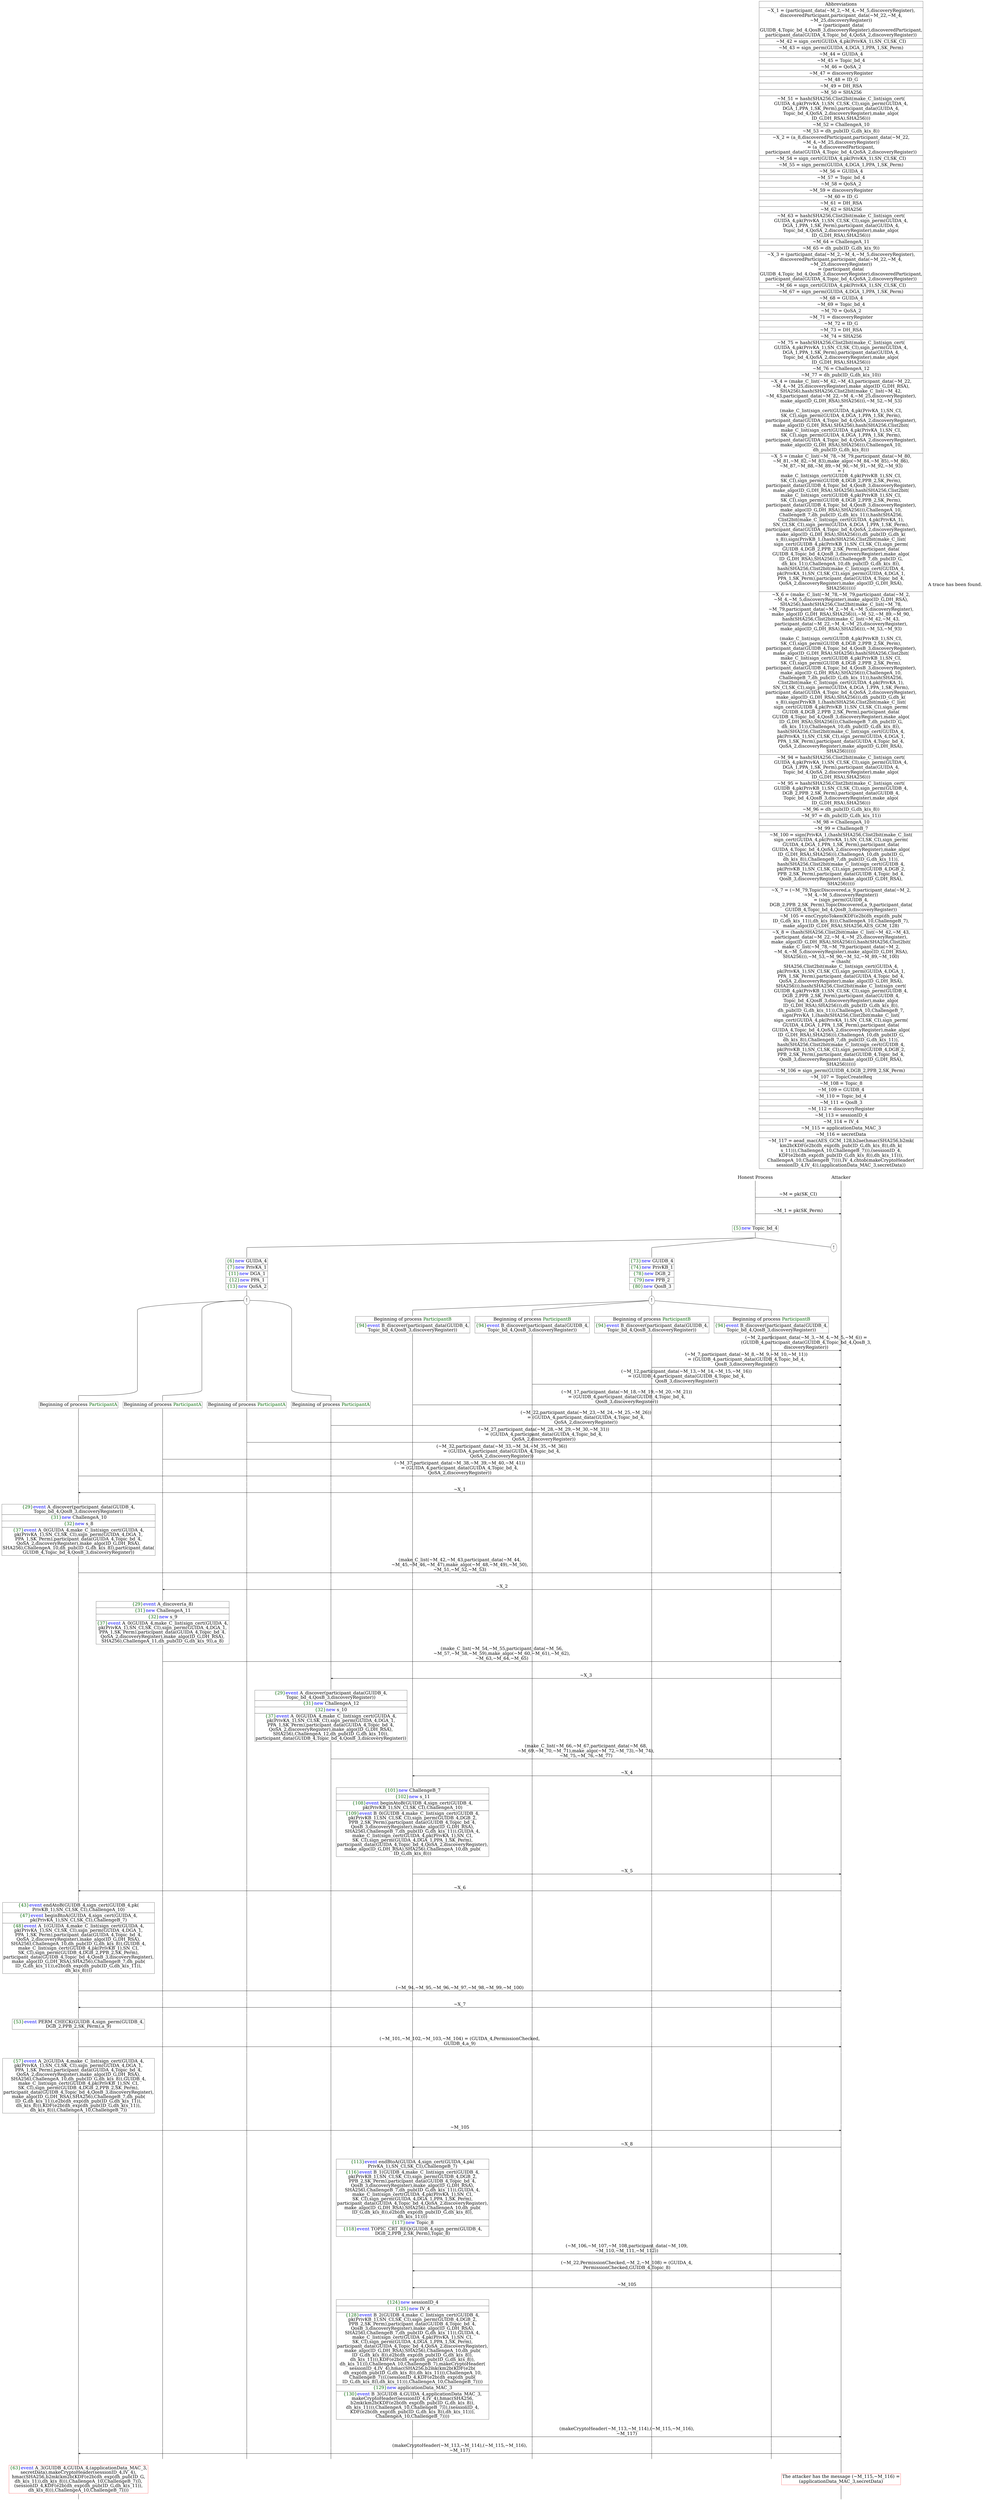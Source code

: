 digraph {
graph [ordering = out]
edge [arrowhead = none, penwidth = 1.6, fontsize = 30]
node [shape = point, width = 0, height = 0, fontsize = 30]
Trace<br/>
[label = <A trace has been found.<br/>
>, shape = plaintext]
P0__0 [label = "Honest Process", shape = plaintext]
P__0 [label = "Attacker", shape = plaintext]
Trace -> P0__0 [label = "", style = invisible, weight = 100]{rank = same; P0__0 P__0}
P0__0 -> P0__1 [label = <>, weight = 100]
P0__1 -> P0__2 [label = <>, weight = 100]
P__0 -> P__1 [label = <>, weight = 100]
{rank = same; P__1 P0__2}
P0__2 -> P0__3 [label = <>, weight = 100]
P__1 -> P__2 [label = <>, weight = 100]
{rank = same; P__2 P0__3}
P0__3 -> P__2 [label = <~M = pk(SK_CI)>, arrowhead = normal]
P0__3 -> P0__4 [label = <>, weight = 100]
P__2 -> P__3 [label = <>, weight = 100]
{rank = same; P__3 P0__4}
P0__4 -> P0__5 [label = <>, weight = 100]
P__3 -> P__4 [label = <>, weight = 100]
{rank = same; P__4 P0__5}
P0__5 -> P0__6 [label = <>, weight = 100]
P__4 -> P__5 [label = <>, weight = 100]
{rank = same; P__5 P0__6}
P0__6 -> P__5 [label = <~M_1 = pk(SK_Perm)>, arrowhead = normal]
P0__6 -> P0__7 [label = <>, weight = 100]
P__5 -> P__6 [label = <>, weight = 100]
{rank = same; P__6 P0__7}
P0__7 -> P0__8 [label = <>, weight = 100]
P0__8 [shape = plaintext, label = <<TABLE BORDER="0" CELLBORDER="1" CELLSPACING="0" CELLPADDING="4"> <TR><TD><FONT COLOR="darkgreen">{5}</FONT><FONT COLOR="blue">new </FONT>Topic_bd_4</TD></TR></TABLE>>]
P0__8 -> P0__9 [label = <>, weight = 100]
/*RPar */
P0__9 -> P0_2__9 [label = <>]
P0__9 -> P0_1__9 [label = <>]
P0__9 -> P0_0__9 [label = <>]
P0__9 [label = "", fixedsize = false, width = 0, height = 0, shape = none]
{rank = same; P0_0__9 P0_1__9 P0_2__9}
P0_0__9 [label = "!", shape = ellipse]
P0_1__9 -> P0_1__10 [label = <>, weight = 100]
P0_1__10 [shape = plaintext, label = <<TABLE BORDER="0" CELLBORDER="1" CELLSPACING="0" CELLPADDING="4"> <TR><TD><FONT COLOR="darkgreen">{73}</FONT><FONT COLOR="blue">new </FONT>GUIDB_4</TD></TR><TR><TD><FONT COLOR="darkgreen">{74}</FONT><FONT COLOR="blue">new </FONT>PrivKB_1</TD></TR><TR><TD><FONT COLOR="darkgreen">{78}</FONT><FONT COLOR="blue">new </FONT>DGB_2</TD></TR><TR><TD><FONT COLOR="darkgreen">{79}</FONT><FONT COLOR="blue">new </FONT>PPB_2</TD></TR><TR><TD><FONT COLOR="darkgreen">{80}</FONT><FONT COLOR="blue">new </FONT>QosB_3</TD></TR></TABLE>>]
P0_1__10 -> P0_1__11 [label = <>, weight = 100]
P0_1__11 [label = "!", shape = ellipse]
{rank = same; P0_1_3__11 P0_1_2__11 P0_1_1__11 P0_1_0__11}
P0_1_3__11 [label = "", fixedsize = false, width = 0, height = 0, shape = none]
P0_1__11 -> P0_1_3__11 [label = <>]
P0_1_2__11 [label = "", fixedsize = false, width = 0, height = 0, shape = none]
P0_1__11 -> P0_1_2__11 [label = <>]
P0_1_1__11 [label = "", fixedsize = false, width = 0, height = 0, shape = none]
P0_1__11 -> P0_1_1__11 [label = <>]
P0_1_0__11 [label = "", fixedsize = false, width = 0, height = 0, shape = none]
P0_1__11 -> P0_1_0__11 [label = <>]
P0_1_0__11 -> P0_1_0__12 [label = <>, weight = 100]
P0_1_0__12 [shape = plaintext, label = <<TABLE BORDER="0" CELLBORDER="1" CELLSPACING="0" CELLPADDING="4"> <TR><TD>Beginning of process <FONT COLOR="darkgreen">ParticipantB</FONT></TD></TR><TR><TD><FONT COLOR="darkgreen">{94}</FONT><FONT COLOR="blue">event</FONT> B_discover(participant_data(GUIDB_4,<br/>
Topic_bd_4,QosB_3,discoveryRegister))</TD></TR></TABLE>>]
P0_1_0__12 -> P0_1_0__13 [label = <>, weight = 100]
P0_1_0__13 -> P0_1_0__14 [label = <>, weight = 100]
P0_0__10 [label = "", style = invisible]
P0_0__9 -> P0_0__10 [label = <>, weight = 100, style = invisible]
P__6 -> P__7 [label = <>, weight = 100]
{rank = same; P__7 P0_0__10 P0_1_0__14}
P0_1_0__14 -> P0_1_0__15 [label = <>, weight = 100]
P__7 -> P__8 [label = <>, weight = 100]
{rank = same; P__8 P0_1_0__15}
P0_1_0__15 -> P__8 [label = <(~M_2,participant_data(~M_3,~M_4,~M_5,~M_6)) =<br/>
(GUIDB_4,participant_data(GUIDB_4,Topic_bd_4,QosB_3,<br/>
discoveryRegister))>, arrowhead = normal]
P0_1_0__15 -> P0_1_0__16 [label = <>, weight = 100]
P0_0__11 [label = "", style = invisible]
P0_0__10 -> P0_0__11 [label = <>, weight = 100, style = invisible]
P__8 -> P__9 [label = <>, weight = 100]
{rank = same; P__9 P0_0__11 P0_1_0__16}
P0_1_1__11 -> P0_1_1__12 [label = <>, weight = 100]
P0_1_1__12 [shape = plaintext, label = <<TABLE BORDER="0" CELLBORDER="1" CELLSPACING="0" CELLPADDING="4"> <TR><TD>Beginning of process <FONT COLOR="darkgreen">ParticipantB</FONT></TD></TR><TR><TD><FONT COLOR="darkgreen">{94}</FONT><FONT COLOR="blue">event</FONT> B_discover(participant_data(GUIDB_4,<br/>
Topic_bd_4,QosB_3,discoveryRegister))</TD></TR></TABLE>>]
P0_1_1__12 -> P0_1_1__13 [label = <>, weight = 100]
P0_1_1__13 -> P0_1_1__14 [label = <>, weight = 100]
P0_1_0__16 -> P0_1_0__17 [label = <>, weight = 100]
P0_0__12 [label = "", style = invisible]
P0_0__11 -> P0_0__12 [label = <>, weight = 100, style = invisible]
P__9 -> P__10 [label = <>, weight = 100]
{rank = same; P__10 P0_0__12 P0_1_0__17 P0_1_1__14}
P0_1_1__14 -> P0_1_1__15 [label = <>, weight = 100]
P__10 -> P__11 [label = <>, weight = 100]
{rank = same; P__11 P0_1_1__15}
P0_1_1__15 -> P__11 [label = <(~M_7,participant_data(~M_8,~M_9,~M_10,~M_11))<br/>
= (GUIDB_4,participant_data(GUIDB_4,Topic_bd_4,<br/>
QosB_3,discoveryRegister))>, arrowhead = normal]
P0_1_1__15 -> P0_1_1__16 [label = <>, weight = 100]
P0_1_0__17 -> P0_1_0__18 [label = <>, weight = 100]
P0_0__13 [label = "", style = invisible]
P0_0__12 -> P0_0__13 [label = <>, weight = 100, style = invisible]
P__11 -> P__12 [label = <>, weight = 100]
{rank = same; P__12 P0_0__13 P0_1_0__18 P0_1_1__16}
P0_1_2__11 -> P0_1_2__12 [label = <>, weight = 100]
P0_1_2__12 [shape = plaintext, label = <<TABLE BORDER="0" CELLBORDER="1" CELLSPACING="0" CELLPADDING="4"> <TR><TD>Beginning of process <FONT COLOR="darkgreen">ParticipantB</FONT></TD></TR><TR><TD><FONT COLOR="darkgreen">{94}</FONT><FONT COLOR="blue">event</FONT> B_discover(participant_data(GUIDB_4,<br/>
Topic_bd_4,QosB_3,discoveryRegister))</TD></TR></TABLE>>]
P0_1_2__12 -> P0_1_2__13 [label = <>, weight = 100]
P0_1_2__13 -> P0_1_2__14 [label = <>, weight = 100]
P0_1_1__16 -> P0_1_1__17 [label = <>, weight = 100]
P0_1_0__18 -> P0_1_0__19 [label = <>, weight = 100]
P0_0__14 [label = "", style = invisible]
P0_0__13 -> P0_0__14 [label = <>, weight = 100, style = invisible]
P__12 -> P__13 [label = <>, weight = 100]
{rank = same; P__13 P0_0__14 P0_1_0__19 P0_1_1__17 P0_1_2__14}
P0_1_2__14 -> P0_1_2__15 [label = <>, weight = 100]
P__13 -> P__14 [label = <>, weight = 100]
{rank = same; P__14 P0_1_2__15}
P0_1_2__15 -> P__14 [label = <(~M_12,participant_data(~M_13,~M_14,~M_15,~M_16))<br/>
= (GUIDB_4,participant_data(GUIDB_4,Topic_bd_4,<br/>
QosB_3,discoveryRegister))>, arrowhead = normal]
P0_1_2__15 -> P0_1_2__16 [label = <>, weight = 100]
P0_1_1__17 -> P0_1_1__18 [label = <>, weight = 100]
P0_1_0__19 -> P0_1_0__20 [label = <>, weight = 100]
P0_0__15 [label = "", style = invisible]
P0_0__14 -> P0_0__15 [label = <>, weight = 100, style = invisible]
P__14 -> P__15 [label = <>, weight = 100]
{rank = same; P__15 P0_0__15 P0_1_0__20 P0_1_1__18 P0_1_2__16}
P0_1_3__11 -> P0_1_3__12 [label = <>, weight = 100]
P0_1_3__12 [shape = plaintext, label = <<TABLE BORDER="0" CELLBORDER="1" CELLSPACING="0" CELLPADDING="4"> <TR><TD>Beginning of process <FONT COLOR="darkgreen">ParticipantB</FONT></TD></TR><TR><TD><FONT COLOR="darkgreen">{94}</FONT><FONT COLOR="blue">event</FONT> B_discover(participant_data(GUIDB_4,<br/>
Topic_bd_4,QosB_3,discoveryRegister))</TD></TR></TABLE>>]
P0_1_3__12 -> P0_1_3__13 [label = <>, weight = 100]
P0_1_3__13 -> P0_1_3__14 [label = <>, weight = 100]
P0_1_2__16 -> P0_1_2__17 [label = <>, weight = 100]
P0_1_1__18 -> P0_1_1__19 [label = <>, weight = 100]
P0_1_0__20 -> P0_1_0__21 [label = <>, weight = 100]
P0_0__16 [label = "", style = invisible]
P0_0__15 -> P0_0__16 [label = <>, weight = 100, style = invisible]
P__15 -> P__16 [label = <>, weight = 100]
{rank = same; P__16 P0_0__16 P0_1_0__21 P0_1_1__19 P0_1_2__17 P0_1_3__14}
P0_1_3__14 -> P0_1_3__15 [label = <>, weight = 100]
P__16 -> P__17 [label = <>, weight = 100]
{rank = same; P__17 P0_1_3__15}
P0_1_3__15 -> P__17 [label = <(~M_17,participant_data(~M_18,~M_19,~M_20,~M_21))<br/>
= (GUIDB_4,participant_data(GUIDB_4,Topic_bd_4,<br/>
QosB_3,discoveryRegister))>, arrowhead = normal]
P0_1_3__15 -> P0_1_3__16 [label = <>, weight = 100]
P0_1_2__17 -> P0_1_2__18 [label = <>, weight = 100]
P0_1_1__19 -> P0_1_1__20 [label = <>, weight = 100]
P0_1_0__21 -> P0_1_0__22 [label = <>, weight = 100]
P0_0__17 [label = "", style = invisible]
P0_0__16 -> P0_0__17 [label = <>, weight = 100, style = invisible]
P__17 -> P__18 [label = <>, weight = 100]
{rank = same; P__18 P0_0__17 P0_1_0__22 P0_1_1__20 P0_1_2__18 P0_1_3__16}
P0_2__9 -> P0_2__10 [label = <>, weight = 100]
P0_2__10 [shape = plaintext, label = <<TABLE BORDER="0" CELLBORDER="1" CELLSPACING="0" CELLPADDING="4"> <TR><TD><FONT COLOR="darkgreen">{6}</FONT><FONT COLOR="blue">new </FONT>GUIDA_4</TD></TR><TR><TD><FONT COLOR="darkgreen">{7}</FONT><FONT COLOR="blue">new </FONT>PrivKA_1</TD></TR><TR><TD><FONT COLOR="darkgreen">{11}</FONT><FONT COLOR="blue">new </FONT>DGA_1</TD></TR><TR><TD><FONT COLOR="darkgreen">{12}</FONT><FONT COLOR="blue">new </FONT>PPA_1</TD></TR><TR><TD><FONT COLOR="darkgreen">{13}</FONT><FONT COLOR="blue">new </FONT>QoSA_2</TD></TR></TABLE>>]
P0_2__10 -> P0_2__11 [label = <>, weight = 100]
P0_2__11 [label = "!", shape = ellipse]
{rank = same; P0_2_3__11 P0_2_2__11 P0_2_1__11 P0_2_0__11}
P0_2_3__11 [label = "", fixedsize = false, width = 0, height = 0, shape = none]
P0_2__11 -> P0_2_3__11 [label = <>]
P0_2_2__11 [label = "", fixedsize = false, width = 0, height = 0, shape = none]
P0_2__11 -> P0_2_2__11 [label = <>]
P0_2_1__11 [label = "", fixedsize = false, width = 0, height = 0, shape = none]
P0_2__11 -> P0_2_1__11 [label = <>]
P0_2_0__11 [label = "", fixedsize = false, width = 0, height = 0, shape = none]
P0_2__11 -> P0_2_0__11 [label = <>]
P0_2_0__11 -> P0_2_0__12 [label = <>, weight = 100]
P0_2_0__12 [shape = plaintext, label = <<TABLE BORDER="0" CELLBORDER="1" CELLSPACING="0" CELLPADDING="4"> <TR><TD>Beginning of process <FONT COLOR="darkgreen">ParticipantA</FONT></TD></TR></TABLE>>]
P0_2_0__12 -> P0_2_0__13 [label = <>, weight = 100]
P0_2_0__13 -> P0_2_0__14 [label = <>, weight = 100]
P0_1_3__16 -> P0_1_3__17 [label = <>, weight = 100]
P0_1_2__18 -> P0_1_2__19 [label = <>, weight = 100]
P0_1_1__20 -> P0_1_1__21 [label = <>, weight = 100]
P0_1_0__22 -> P0_1_0__23 [label = <>, weight = 100]
P0_0__18 [label = "", style = invisible]
P0_0__17 -> P0_0__18 [label = <>, weight = 100, style = invisible]
P__18 -> P__19 [label = <>, weight = 100]
{rank = same; P__19 P0_0__18 P0_1_0__23 P0_1_1__21 P0_1_2__19 P0_1_3__17 P0_2_0__14}
P0_2_0__14 -> P0_2_0__15 [label = <>, weight = 100]
P__19 -> P__20 [label = <>, weight = 100]
{rank = same; P__20 P0_2_0__15}
P0_2_0__15 -> P__20 [label = <(~M_22,participant_data(~M_23,~M_24,~M_25,~M_26))<br/>
= (GUIDA_4,participant_data(GUIDA_4,Topic_bd_4,<br/>
QoSA_2,discoveryRegister))>, arrowhead = normal]
P0_2_0__15 -> P0_2_0__16 [label = <>, weight = 100]
P0_1_3__17 -> P0_1_3__18 [label = <>, weight = 100]
P0_1_2__19 -> P0_1_2__20 [label = <>, weight = 100]
P0_1_1__21 -> P0_1_1__22 [label = <>, weight = 100]
P0_1_0__23 -> P0_1_0__24 [label = <>, weight = 100]
P0_0__19 [label = "", style = invisible]
P0_0__18 -> P0_0__19 [label = <>, weight = 100, style = invisible]
P__20 -> P__21 [label = <>, weight = 100]
{rank = same; P__21 P0_0__19 P0_1_0__24 P0_1_1__22 P0_1_2__20 P0_1_3__18 P0_2_0__16}
P0_2_1__11 -> P0_2_1__12 [label = <>, weight = 100]
P0_2_1__12 [shape = plaintext, label = <<TABLE BORDER="0" CELLBORDER="1" CELLSPACING="0" CELLPADDING="4"> <TR><TD>Beginning of process <FONT COLOR="darkgreen">ParticipantA</FONT></TD></TR></TABLE>>]
P0_2_1__12 -> P0_2_1__13 [label = <>, weight = 100]
P0_2_1__13 -> P0_2_1__14 [label = <>, weight = 100]
P0_2_0__16 -> P0_2_0__17 [label = <>, weight = 100]
P0_1_3__18 -> P0_1_3__19 [label = <>, weight = 100]
P0_1_2__20 -> P0_1_2__21 [label = <>, weight = 100]
P0_1_1__22 -> P0_1_1__23 [label = <>, weight = 100]
P0_1_0__24 -> P0_1_0__25 [label = <>, weight = 100]
P0_0__20 [label = "", style = invisible]
P0_0__19 -> P0_0__20 [label = <>, weight = 100, style = invisible]
P__21 -> P__22 [label = <>, weight = 100]
{rank = same; P__22 P0_0__20 P0_1_0__25 P0_1_1__23 P0_1_2__21 P0_1_3__19 P0_2_0__17 P0_2_1__14}
P0_2_1__14 -> P0_2_1__15 [label = <>, weight = 100]
P__22 -> P__23 [label = <>, weight = 100]
{rank = same; P__23 P0_2_1__15}
P0_2_1__15 -> P__23 [label = <(~M_27,participant_data(~M_28,~M_29,~M_30,~M_31))<br/>
= (GUIDA_4,participant_data(GUIDA_4,Topic_bd_4,<br/>
QoSA_2,discoveryRegister))>, arrowhead = normal]
P0_2_1__15 -> P0_2_1__16 [label = <>, weight = 100]
P0_2_0__17 -> P0_2_0__18 [label = <>, weight = 100]
P0_1_3__19 -> P0_1_3__20 [label = <>, weight = 100]
P0_1_2__21 -> P0_1_2__22 [label = <>, weight = 100]
P0_1_1__23 -> P0_1_1__24 [label = <>, weight = 100]
P0_1_0__25 -> P0_1_0__26 [label = <>, weight = 100]
P0_0__21 [label = "", style = invisible]
P0_0__20 -> P0_0__21 [label = <>, weight = 100, style = invisible]
P__23 -> P__24 [label = <>, weight = 100]
{rank = same; P__24 P0_0__21 P0_1_0__26 P0_1_1__24 P0_1_2__22 P0_1_3__20 P0_2_0__18 P0_2_1__16}
P0_2_2__11 -> P0_2_2__12 [label = <>, weight = 100]
P0_2_2__12 [shape = plaintext, label = <<TABLE BORDER="0" CELLBORDER="1" CELLSPACING="0" CELLPADDING="4"> <TR><TD>Beginning of process <FONT COLOR="darkgreen">ParticipantA</FONT></TD></TR></TABLE>>]
P0_2_2__12 -> P0_2_2__13 [label = <>, weight = 100]
P0_2_2__13 -> P0_2_2__14 [label = <>, weight = 100]
P0_2_1__16 -> P0_2_1__17 [label = <>, weight = 100]
P0_2_0__18 -> P0_2_0__19 [label = <>, weight = 100]
P0_1_3__20 -> P0_1_3__21 [label = <>, weight = 100]
P0_1_2__22 -> P0_1_2__23 [label = <>, weight = 100]
P0_1_1__24 -> P0_1_1__25 [label = <>, weight = 100]
P0_1_0__26 -> P0_1_0__27 [label = <>, weight = 100]
P0_0__22 [label = "", style = invisible]
P0_0__21 -> P0_0__22 [label = <>, weight = 100, style = invisible]
P__24 -> P__25 [label = <>, weight = 100]
{rank = same; P__25 P0_0__22 P0_1_0__27 P0_1_1__25 P0_1_2__23 P0_1_3__21 P0_2_0__19 P0_2_1__17 P0_2_2__14}
P0_2_2__14 -> P0_2_2__15 [label = <>, weight = 100]
P__25 -> P__26 [label = <>, weight = 100]
{rank = same; P__26 P0_2_2__15}
P0_2_2__15 -> P__26 [label = <(~M_32,participant_data(~M_33,~M_34,~M_35,~M_36))<br/>
= (GUIDA_4,participant_data(GUIDA_4,Topic_bd_4,<br/>
QoSA_2,discoveryRegister))>, arrowhead = normal]
P0_2_2__15 -> P0_2_2__16 [label = <>, weight = 100]
P0_2_1__17 -> P0_2_1__18 [label = <>, weight = 100]
P0_2_0__19 -> P0_2_0__20 [label = <>, weight = 100]
P0_1_3__21 -> P0_1_3__22 [label = <>, weight = 100]
P0_1_2__23 -> P0_1_2__24 [label = <>, weight = 100]
P0_1_1__25 -> P0_1_1__26 [label = <>, weight = 100]
P0_1_0__27 -> P0_1_0__28 [label = <>, weight = 100]
P0_0__23 [label = "", style = invisible]
P0_0__22 -> P0_0__23 [label = <>, weight = 100, style = invisible]
P__26 -> P__27 [label = <>, weight = 100]
{rank = same; P__27 P0_0__23 P0_1_0__28 P0_1_1__26 P0_1_2__24 P0_1_3__22 P0_2_0__20 P0_2_1__18 P0_2_2__16}
P0_2_3__11 -> P0_2_3__12 [label = <>, weight = 100]
P0_2_3__12 [shape = plaintext, label = <<TABLE BORDER="0" CELLBORDER="1" CELLSPACING="0" CELLPADDING="4"> <TR><TD>Beginning of process <FONT COLOR="darkgreen">ParticipantA</FONT></TD></TR></TABLE>>]
P0_2_3__12 -> P0_2_3__13 [label = <>, weight = 100]
P0_2_3__13 -> P0_2_3__14 [label = <>, weight = 100]
P0_2_2__16 -> P0_2_2__17 [label = <>, weight = 100]
P0_2_1__18 -> P0_2_1__19 [label = <>, weight = 100]
P0_2_0__20 -> P0_2_0__21 [label = <>, weight = 100]
P0_1_3__22 -> P0_1_3__23 [label = <>, weight = 100]
P0_1_2__24 -> P0_1_2__25 [label = <>, weight = 100]
P0_1_1__26 -> P0_1_1__27 [label = <>, weight = 100]
P0_1_0__28 -> P0_1_0__29 [label = <>, weight = 100]
P0_0__24 [label = "", style = invisible]
P0_0__23 -> P0_0__24 [label = <>, weight = 100, style = invisible]
P__27 -> P__28 [label = <>, weight = 100]
{rank = same; P__28 P0_0__24 P0_1_0__29 P0_1_1__27 P0_1_2__25 P0_1_3__23 P0_2_0__21 P0_2_1__19 P0_2_2__17 P0_2_3__14}
P0_2_3__14 -> P0_2_3__15 [label = <>, weight = 100]
P__28 -> P__29 [label = <>, weight = 100]
{rank = same; P__29 P0_2_3__15}
P0_2_3__15 -> P__29 [label = <(~M_37,participant_data(~M_38,~M_39,~M_40,~M_41))<br/>
= (GUIDA_4,participant_data(GUIDA_4,Topic_bd_4,<br/>
QoSA_2,discoveryRegister))>, arrowhead = normal]
P0_2_3__15 -> P0_2_3__16 [label = <>, weight = 100]
P0_2_2__17 -> P0_2_2__18 [label = <>, weight = 100]
P0_2_1__19 -> P0_2_1__20 [label = <>, weight = 100]
P0_2_0__21 -> P0_2_0__22 [label = <>, weight = 100]
P0_1_3__23 -> P0_1_3__24 [label = <>, weight = 100]
P0_1_2__25 -> P0_1_2__26 [label = <>, weight = 100]
P0_1_1__27 -> P0_1_1__28 [label = <>, weight = 100]
P0_1_0__29 -> P0_1_0__30 [label = <>, weight = 100]
P0_0__25 [label = "", style = invisible]
P0_0__24 -> P0_0__25 [label = <>, weight = 100, style = invisible]
P__29 -> P__30 [label = <>, weight = 100]
{rank = same; P__30 P0_0__25 P0_1_0__30 P0_1_1__28 P0_1_2__26 P0_1_3__24 P0_2_0__22 P0_2_1__20 P0_2_2__18 P0_2_3__16}
P0_2_3__16 -> P0_2_3__17 [label = <>, weight = 100]
P0_2_2__18 -> P0_2_2__19 [label = <>, weight = 100]
P0_2_1__20 -> P0_2_1__21 [label = <>, weight = 100]
P0_2_0__22 -> P0_2_0__23 [label = <>, weight = 100]
P0_1_3__24 -> P0_1_3__25 [label = <>, weight = 100]
P0_1_2__26 -> P0_1_2__27 [label = <>, weight = 100]
P0_1_1__28 -> P0_1_1__29 [label = <>, weight = 100]
P0_1_0__30 -> P0_1_0__31 [label = <>, weight = 100]
P0_0__26 [label = "", style = invisible]
P0_0__25 -> P0_0__26 [label = <>, weight = 100, style = invisible]
P__30 -> P__31 [label = <>, weight = 100]
{rank = same; P__31 P0_0__26 P0_1_0__31 P0_1_1__29 P0_1_2__27 P0_1_3__25 P0_2_0__23 P0_2_1__21 P0_2_2__19 P0_2_3__17}
P0_2_3__17 -> P0_2_3__18 [label = <>, weight = 100]
P__31 -> P__32 [label = <>, weight = 100]
{rank = same; P__32 P0_2_3__18}
P0_2_3__18 -> P__32 [label = <~X_1>, dir = back, arrowhead = normal]
P0_2_3__18 -> P0_2_3__19 [label = <>, weight = 100]
P0_2_2__19 -> P0_2_2__20 [label = <>, weight = 100]
P0_2_1__21 -> P0_2_1__22 [label = <>, weight = 100]
P0_2_0__23 -> P0_2_0__24 [label = <>, weight = 100]
P0_1_3__25 -> P0_1_3__26 [label = <>, weight = 100]
P0_1_2__27 -> P0_1_2__28 [label = <>, weight = 100]
P0_1_1__29 -> P0_1_1__30 [label = <>, weight = 100]
P0_1_0__31 -> P0_1_0__32 [label = <>, weight = 100]
P0_0__27 [label = "", style = invisible]
P0_0__26 -> P0_0__27 [label = <>, weight = 100, style = invisible]
P__32 -> P__33 [label = <>, weight = 100]
{rank = same; P__33 P0_0__27 P0_1_0__32 P0_1_1__30 P0_1_2__28 P0_1_3__26 P0_2_0__24 P0_2_1__22 P0_2_2__20 P0_2_3__19}
P0_2_3__19 -> P0_2_3__20 [label = <>, weight = 100]
P0_2_3__20 [shape = plaintext, label = <<TABLE BORDER="0" CELLBORDER="1" CELLSPACING="0" CELLPADDING="4"> <TR><TD><FONT COLOR="darkgreen">{29}</FONT><FONT COLOR="blue">event</FONT> A_discover(participant_data(GUIDB_4,<br/>
Topic_bd_4,QosB_3,discoveryRegister))</TD></TR><TR><TD><FONT COLOR="darkgreen">{31}</FONT><FONT COLOR="blue">new </FONT>ChallengeA_10</TD></TR><TR><TD><FONT COLOR="darkgreen">{32}</FONT><FONT COLOR="blue">new </FONT>s_8</TD></TR><TR><TD><FONT COLOR="darkgreen">{37}</FONT><FONT COLOR="blue">event</FONT> A_0(GUIDA_4,make_C_list(sign_cert(GUIDA_4,<br/>
pk(PrivKA_1),SN_CI,SK_CI),sign_perm(GUIDA_4,DGA_1,<br/>
PPA_1,SK_Perm),participant_data(GUIDA_4,Topic_bd_4,<br/>
QoSA_2,discoveryRegister),make_algo(ID_G,DH_RSA),<br/>
SHA256),ChallengeA_10,dh_pub(ID_G,dh_k(s_8)),participant_data(<br/>
GUIDB_4,Topic_bd_4,QosB_3,discoveryRegister))</TD></TR></TABLE>>]
P0_2_3__20 -> P0_2_3__21 [label = <>, weight = 100]
P0_2_3__21 -> P0_2_3__22 [label = <>, weight = 100]
P0_2_2__20 -> P0_2_2__21 [label = <>, weight = 100]
P0_2_1__22 -> P0_2_1__23 [label = <>, weight = 100]
P0_2_0__24 -> P0_2_0__25 [label = <>, weight = 100]
P0_1_3__26 -> P0_1_3__27 [label = <>, weight = 100]
P0_1_2__28 -> P0_1_2__29 [label = <>, weight = 100]
P0_1_1__30 -> P0_1_1__31 [label = <>, weight = 100]
P0_1_0__32 -> P0_1_0__33 [label = <>, weight = 100]
P0_0__28 [label = "", style = invisible]
P0_0__27 -> P0_0__28 [label = <>, weight = 100, style = invisible]
P__33 -> P__34 [label = <>, weight = 100]
{rank = same; P__34 P0_0__28 P0_1_0__33 P0_1_1__31 P0_1_2__29 P0_1_3__27 P0_2_0__25 P0_2_1__23 P0_2_2__21 P0_2_3__22}
P0_2_3__22 -> P0_2_3__23 [label = <>, weight = 100]
P__34 -> P__35 [label = <>, weight = 100]
{rank = same; P__35 P0_2_3__23}
P0_2_3__23 -> P__35 [label = <(make_C_list(~M_42,~M_43,participant_data(~M_44,<br/>
~M_45,~M_46,~M_47),make_algo(~M_48,~M_49),~M_50),<br/>
~M_51,~M_52,~M_53)>, arrowhead = normal]
P0_2_3__23 -> P0_2_3__24 [label = <>, weight = 100]
P0_2_2__21 -> P0_2_2__22 [label = <>, weight = 100]
P0_2_1__23 -> P0_2_1__24 [label = <>, weight = 100]
P0_2_0__25 -> P0_2_0__26 [label = <>, weight = 100]
P0_1_3__27 -> P0_1_3__28 [label = <>, weight = 100]
P0_1_2__29 -> P0_1_2__30 [label = <>, weight = 100]
P0_1_1__31 -> P0_1_1__32 [label = <>, weight = 100]
P0_1_0__33 -> P0_1_0__34 [label = <>, weight = 100]
P0_0__29 [label = "", style = invisible]
P0_0__28 -> P0_0__29 [label = <>, weight = 100, style = invisible]
P__35 -> P__36 [label = <>, weight = 100]
{rank = same; P__36 P0_0__29 P0_1_0__34 P0_1_1__32 P0_1_2__30 P0_1_3__28 P0_2_0__26 P0_2_1__24 P0_2_2__22 P0_2_3__24}
P0_2_2__22 -> P0_2_2__23 [label = <>, weight = 100]
P0_2_1__24 -> P0_2_1__25 [label = <>, weight = 100]
P0_2_0__26 -> P0_2_0__27 [label = <>, weight = 100]
P0_1_3__28 -> P0_1_3__29 [label = <>, weight = 100]
P0_1_2__30 -> P0_1_2__31 [label = <>, weight = 100]
P0_1_1__32 -> P0_1_1__33 [label = <>, weight = 100]
P0_1_0__34 -> P0_1_0__35 [label = <>, weight = 100]
P0_0__30 [label = "", style = invisible]
P0_0__29 -> P0_0__30 [label = <>, weight = 100, style = invisible]
P__36 -> P__37 [label = <>, weight = 100]
{rank = same; P__37 P0_0__30 P0_1_0__35 P0_1_1__33 P0_1_2__31 P0_1_3__29 P0_2_0__27 P0_2_1__25 P0_2_2__23}
P0_2_2__23 -> P0_2_2__24 [label = <>, weight = 100]
P__37 -> P__38 [label = <>, weight = 100]
{rank = same; P__38 P0_2_2__24}
P0_2_2__24 -> P__38 [label = <~X_2>, dir = back, arrowhead = normal]
P0_2_2__24 -> P0_2_2__25 [label = <>, weight = 100]
P0_2_1__25 -> P0_2_1__26 [label = <>, weight = 100]
P0_2_0__27 -> P0_2_0__28 [label = <>, weight = 100]
P0_1_3__29 -> P0_1_3__30 [label = <>, weight = 100]
P0_1_2__31 -> P0_1_2__32 [label = <>, weight = 100]
P0_1_1__33 -> P0_1_1__34 [label = <>, weight = 100]
P0_1_0__35 -> P0_1_0__36 [label = <>, weight = 100]
P0_0__31 [label = "", style = invisible]
P0_0__30 -> P0_0__31 [label = <>, weight = 100, style = invisible]
P__38 -> P__39 [label = <>, weight = 100]
{rank = same; P__39 P0_0__31 P0_1_0__36 P0_1_1__34 P0_1_2__32 P0_1_3__30 P0_2_0__28 P0_2_1__26 P0_2_2__25}
P0_2_2__25 -> P0_2_2__26 [label = <>, weight = 100]
P0_2_2__26 [shape = plaintext, label = <<TABLE BORDER="0" CELLBORDER="1" CELLSPACING="0" CELLPADDING="4"> <TR><TD><FONT COLOR="darkgreen">{29}</FONT><FONT COLOR="blue">event</FONT> A_discover(a_8)</TD></TR><TR><TD><FONT COLOR="darkgreen">{31}</FONT><FONT COLOR="blue">new </FONT>ChallengeA_11</TD></TR><TR><TD><FONT COLOR="darkgreen">{32}</FONT><FONT COLOR="blue">new </FONT>s_9</TD></TR><TR><TD><FONT COLOR="darkgreen">{37}</FONT><FONT COLOR="blue">event</FONT> A_0(GUIDA_4,make_C_list(sign_cert(GUIDA_4,<br/>
pk(PrivKA_1),SN_CI,SK_CI),sign_perm(GUIDA_4,DGA_1,<br/>
PPA_1,SK_Perm),participant_data(GUIDA_4,Topic_bd_4,<br/>
QoSA_2,discoveryRegister),make_algo(ID_G,DH_RSA),<br/>
SHA256),ChallengeA_11,dh_pub(ID_G,dh_k(s_9)),a_8)<br/>
</TD></TR></TABLE>>]
P0_2_2__26 -> P0_2_2__27 [label = <>, weight = 100]
P0_2_2__27 -> P0_2_2__28 [label = <>, weight = 100]
P0_2_1__26 -> P0_2_1__27 [label = <>, weight = 100]
P0_2_0__28 -> P0_2_0__29 [label = <>, weight = 100]
P0_1_3__30 -> P0_1_3__31 [label = <>, weight = 100]
P0_1_2__32 -> P0_1_2__33 [label = <>, weight = 100]
P0_1_1__34 -> P0_1_1__35 [label = <>, weight = 100]
P0_1_0__36 -> P0_1_0__37 [label = <>, weight = 100]
P0_0__32 [label = "", style = invisible]
P0_0__31 -> P0_0__32 [label = <>, weight = 100, style = invisible]
P__39 -> P__40 [label = <>, weight = 100]
{rank = same; P__40 P0_0__32 P0_1_0__37 P0_1_1__35 P0_1_2__33 P0_1_3__31 P0_2_0__29 P0_2_1__27 P0_2_2__28}
P0_2_2__28 -> P0_2_2__29 [label = <>, weight = 100]
P__40 -> P__41 [label = <>, weight = 100]
{rank = same; P__41 P0_2_2__29}
P0_2_2__29 -> P__41 [label = <(make_C_list(~M_54,~M_55,participant_data(~M_56,<br/>
~M_57,~M_58,~M_59),make_algo(~M_60,~M_61),~M_62),<br/>
~M_63,~M_64,~M_65)>, arrowhead = normal]
P0_2_2__29 -> P0_2_2__30 [label = <>, weight = 100]
P0_2_1__27 -> P0_2_1__28 [label = <>, weight = 100]
P0_2_0__29 -> P0_2_0__30 [label = <>, weight = 100]
P0_1_3__31 -> P0_1_3__32 [label = <>, weight = 100]
P0_1_2__33 -> P0_1_2__34 [label = <>, weight = 100]
P0_1_1__35 -> P0_1_1__36 [label = <>, weight = 100]
P0_1_0__37 -> P0_1_0__38 [label = <>, weight = 100]
P0_0__33 [label = "", style = invisible]
P0_0__32 -> P0_0__33 [label = <>, weight = 100, style = invisible]
P__41 -> P__42 [label = <>, weight = 100]
{rank = same; P__42 P0_0__33 P0_1_0__38 P0_1_1__36 P0_1_2__34 P0_1_3__32 P0_2_0__30 P0_2_1__28 P0_2_2__30}
P0_2_0__30 -> P0_2_0__31 [label = <>, weight = 100]
P0_1_3__32 -> P0_1_3__33 [label = <>, weight = 100]
P0_1_2__34 -> P0_1_2__35 [label = <>, weight = 100]
P0_1_1__36 -> P0_1_1__37 [label = <>, weight = 100]
P0_1_0__38 -> P0_1_0__39 [label = <>, weight = 100]
P0_0__34 [label = "", style = invisible]
P0_0__33 -> P0_0__34 [label = <>, weight = 100, style = invisible]
P__42 -> P__43 [label = <>, weight = 100]
{rank = same; P__43 P0_0__34 P0_1_0__39 P0_1_1__37 P0_1_2__35 P0_1_3__33 P0_2_0__31}
P0_2_0__31 -> P0_2_0__32 [label = <>, weight = 100]
P__43 -> P__44 [label = <>, weight = 100]
{rank = same; P__44 P0_2_0__32}
P0_2_0__32 -> P__44 [label = <~X_3>, dir = back, arrowhead = normal]
P0_2_0__32 -> P0_2_0__33 [label = <>, weight = 100]
P0_1_3__33 -> P0_1_3__34 [label = <>, weight = 100]
P0_1_2__35 -> P0_1_2__36 [label = <>, weight = 100]
P0_1_1__37 -> P0_1_1__38 [label = <>, weight = 100]
P0_1_0__39 -> P0_1_0__40 [label = <>, weight = 100]
P0_0__35 [label = "", style = invisible]
P0_0__34 -> P0_0__35 [label = <>, weight = 100, style = invisible]
P__44 -> P__45 [label = <>, weight = 100]
{rank = same; P__45 P0_0__35 P0_1_0__40 P0_1_1__38 P0_1_2__36 P0_1_3__34 P0_2_0__33}
P0_2_0__33 -> P0_2_0__34 [label = <>, weight = 100]
P0_2_0__34 [shape = plaintext, label = <<TABLE BORDER="0" CELLBORDER="1" CELLSPACING="0" CELLPADDING="4"> <TR><TD><FONT COLOR="darkgreen">{29}</FONT><FONT COLOR="blue">event</FONT> A_discover(participant_data(GUIDB_4,<br/>
Topic_bd_4,QosB_3,discoveryRegister))</TD></TR><TR><TD><FONT COLOR="darkgreen">{31}</FONT><FONT COLOR="blue">new </FONT>ChallengeA_12</TD></TR><TR><TD><FONT COLOR="darkgreen">{32}</FONT><FONT COLOR="blue">new </FONT>s_10</TD></TR><TR><TD><FONT COLOR="darkgreen">{37}</FONT><FONT COLOR="blue">event</FONT> A_0(GUIDA_4,make_C_list(sign_cert(GUIDA_4,<br/>
pk(PrivKA_1),SN_CI,SK_CI),sign_perm(GUIDA_4,DGA_1,<br/>
PPA_1,SK_Perm),participant_data(GUIDA_4,Topic_bd_4,<br/>
QoSA_2,discoveryRegister),make_algo(ID_G,DH_RSA),<br/>
SHA256),ChallengeA_12,dh_pub(ID_G,dh_k(s_10)),<br/>
participant_data(GUIDB_4,Topic_bd_4,QosB_3,discoveryRegister))<br/>
</TD></TR></TABLE>>]
P0_2_0__34 -> P0_2_0__35 [label = <>, weight = 100]
P0_2_0__35 -> P0_2_0__36 [label = <>, weight = 100]
P0_1_3__34 -> P0_1_3__35 [label = <>, weight = 100]
P0_1_2__36 -> P0_1_2__37 [label = <>, weight = 100]
P0_1_1__38 -> P0_1_1__39 [label = <>, weight = 100]
P0_1_0__40 -> P0_1_0__41 [label = <>, weight = 100]
P0_0__36 [label = "", style = invisible]
P0_0__35 -> P0_0__36 [label = <>, weight = 100, style = invisible]
P__45 -> P__46 [label = <>, weight = 100]
{rank = same; P__46 P0_0__36 P0_1_0__41 P0_1_1__39 P0_1_2__37 P0_1_3__35 P0_2_0__36}
P0_2_0__36 -> P0_2_0__37 [label = <>, weight = 100]
P__46 -> P__47 [label = <>, weight = 100]
{rank = same; P__47 P0_2_0__37}
P0_2_0__37 -> P__47 [label = <(make_C_list(~M_66,~M_67,participant_data(~M_68,<br/>
~M_69,~M_70,~M_71),make_algo(~M_72,~M_73),~M_74),<br/>
~M_75,~M_76,~M_77)>, arrowhead = normal]
P0_2_0__37 -> P0_2_0__38 [label = <>, weight = 100]
P0_1_3__35 -> P0_1_3__36 [label = <>, weight = 100]
P0_1_2__37 -> P0_1_2__38 [label = <>, weight = 100]
P0_1_1__39 -> P0_1_1__40 [label = <>, weight = 100]
P0_1_0__41 -> P0_1_0__42 [label = <>, weight = 100]
P0_0__37 [label = "", style = invisible]
P0_0__36 -> P0_0__37 [label = <>, weight = 100, style = invisible]
P__47 -> P__48 [label = <>, weight = 100]
{rank = same; P__48 P0_0__37 P0_1_0__42 P0_1_1__40 P0_1_2__38 P0_1_3__36 P0_2_0__38}
P0_1_3__36 -> P0_1_3__37 [label = <>, weight = 100]
P0_1_2__38 -> P0_1_2__39 [label = <>, weight = 100]
P0_1_1__40 -> P0_1_1__41 [label = <>, weight = 100]
P0_1_0__42 -> P0_1_0__43 [label = <>, weight = 100]
P0_0__38 [label = "", style = invisible]
P0_0__37 -> P0_0__38 [label = <>, weight = 100, style = invisible]
P__48 -> P__49 [label = <>, weight = 100]
{rank = same; P__49 P0_0__38 P0_1_0__43 P0_1_1__41 P0_1_2__39 P0_1_3__37}
P0_1_3__37 -> P0_1_3__38 [label = <>, weight = 100]
P__49 -> P__50 [label = <>, weight = 100]
{rank = same; P__50 P0_1_3__38}
P0_1_3__38 -> P__50 [label = <~X_4>, dir = back, arrowhead = normal]
P0_1_3__38 -> P0_1_3__39 [label = <>, weight = 100]
P0_1_2__39 -> P0_1_2__40 [label = <>, weight = 100]
P0_1_1__41 -> P0_1_1__42 [label = <>, weight = 100]
P0_1_0__43 -> P0_1_0__44 [label = <>, weight = 100]
P0_0__39 [label = "", style = invisible]
P0_0__38 -> P0_0__39 [label = <>, weight = 100, style = invisible]
P__50 -> P__51 [label = <>, weight = 100]
{rank = same; P__51 P0_0__39 P0_1_0__44 P0_1_1__42 P0_1_2__40 P0_1_3__39}
P0_1_3__39 -> P0_1_3__40 [label = <>, weight = 100]
P0_1_3__40 [shape = plaintext, label = <<TABLE BORDER="0" CELLBORDER="1" CELLSPACING="0" CELLPADDING="4"> <TR><TD><FONT COLOR="darkgreen">{101}</FONT><FONT COLOR="blue">new </FONT>ChallengeB_7</TD></TR><TR><TD><FONT COLOR="darkgreen">{102}</FONT><FONT COLOR="blue">new </FONT>s_11</TD></TR><TR><TD><FONT COLOR="darkgreen">{108}</FONT><FONT COLOR="blue">event</FONT> beginAtoB(GUIDB_4,sign_cert(GUIDB_4,<br/>
pk(PrivKB_1),SN_CI,SK_CI),ChallengeA_10)</TD></TR><TR><TD><FONT COLOR="darkgreen">{109}</FONT><FONT COLOR="blue">event</FONT> B_0(GUIDB_4,make_C_list(sign_cert(GUIDB_4,<br/>
pk(PrivKB_1),SN_CI,SK_CI),sign_perm(GUIDB_4,DGB_2,<br/>
PPB_2,SK_Perm),participant_data(GUIDB_4,Topic_bd_4,<br/>
QosB_3,discoveryRegister),make_algo(ID_G,DH_RSA),<br/>
SHA256),ChallengeB_7,dh_pub(ID_G,dh_k(s_11)),GUIDA_4,<br/>
make_C_list(sign_cert(GUIDA_4,pk(PrivKA_1),SN_CI,<br/>
SK_CI),sign_perm(GUIDA_4,DGA_1,PPA_1,SK_Perm),<br/>
participant_data(GUIDA_4,Topic_bd_4,QoSA_2,discoveryRegister),<br/>
make_algo(ID_G,DH_RSA),SHA256),ChallengeA_10,dh_pub(<br/>
ID_G,dh_k(s_8)))</TD></TR></TABLE>>]
P0_1_3__40 -> P0_1_3__41 [label = <>, weight = 100]
P0_1_3__41 -> P0_1_3__42 [label = <>, weight = 100]
P0_1_2__40 -> P0_1_2__41 [label = <>, weight = 100]
P0_1_1__42 -> P0_1_1__43 [label = <>, weight = 100]
P0_1_0__44 -> P0_1_0__45 [label = <>, weight = 100]
P0_0__40 [label = "", style = invisible]
P0_0__39 -> P0_0__40 [label = <>, weight = 100, style = invisible]
P__51 -> P__52 [label = <>, weight = 100]
{rank = same; P__52 P0_0__40 P0_1_0__45 P0_1_1__43 P0_1_2__41 P0_1_3__42}
P0_1_3__42 -> P0_1_3__43 [label = <>, weight = 100]
P__52 -> P__53 [label = <>, weight = 100]
{rank = same; P__53 P0_1_3__43}
P0_1_3__43 -> P__53 [label = <~X_5>, arrowhead = normal]
P0_1_3__43 -> P0_1_3__44 [label = <>, weight = 100]
P0_1_2__41 -> P0_1_2__42 [label = <>, weight = 100]
P0_1_1__43 -> P0_1_1__44 [label = <>, weight = 100]
P0_1_0__45 -> P0_1_0__46 [label = <>, weight = 100]
P0_0__41 [label = "", style = invisible]
P0_0__40 -> P0_0__41 [label = <>, weight = 100, style = invisible]
P__53 -> P__54 [label = <>, weight = 100]
{rank = same; P__54 P0_0__41 P0_1_0__46 P0_1_1__44 P0_1_2__42 P0_1_3__44}
P0_2_3__24 -> P0_2_3__25 [label = <>, weight = 100]
P0_2_2__30 -> P0_2_2__31 [label = <>, weight = 100]
P0_2_1__28 -> P0_2_1__29 [label = <>, weight = 100]
P0_2_0__38 -> P0_2_0__39 [label = <>, weight = 100]
P0_1_3__44 -> P0_1_3__45 [label = <>, weight = 100]
P0_1_2__42 -> P0_1_2__43 [label = <>, weight = 100]
P0_1_1__44 -> P0_1_1__45 [label = <>, weight = 100]
P0_1_0__46 -> P0_1_0__47 [label = <>, weight = 100]
P0_0__42 [label = "", style = invisible]
P0_0__41 -> P0_0__42 [label = <>, weight = 100, style = invisible]
P__54 -> P__55 [label = <>, weight = 100]
{rank = same; P__55 P0_0__42 P0_1_0__47 P0_1_1__45 P0_1_2__43 P0_1_3__45 P0_2_0__39 P0_2_1__29 P0_2_2__31 P0_2_3__25}
P0_2_3__25 -> P0_2_3__26 [label = <>, weight = 100]
P__55 -> P__56 [label = <>, weight = 100]
{rank = same; P__56 P0_2_3__26}
P0_2_3__26 -> P__56 [label = <~X_6>, dir = back, arrowhead = normal]
P0_2_3__26 -> P0_2_3__27 [label = <>, weight = 100]
P0_2_2__31 -> P0_2_2__32 [label = <>, weight = 100]
P0_2_1__29 -> P0_2_1__30 [label = <>, weight = 100]
P0_2_0__39 -> P0_2_0__40 [label = <>, weight = 100]
P0_1_3__45 -> P0_1_3__46 [label = <>, weight = 100]
P0_1_2__43 -> P0_1_2__44 [label = <>, weight = 100]
P0_1_1__45 -> P0_1_1__46 [label = <>, weight = 100]
P0_1_0__47 -> P0_1_0__48 [label = <>, weight = 100]
P0_0__43 [label = "", style = invisible]
P0_0__42 -> P0_0__43 [label = <>, weight = 100, style = invisible]
P__56 -> P__57 [label = <>, weight = 100]
{rank = same; P__57 P0_0__43 P0_1_0__48 P0_1_1__46 P0_1_2__44 P0_1_3__46 P0_2_0__40 P0_2_1__30 P0_2_2__32 P0_2_3__27}
P0_2_3__27 -> P0_2_3__28 [label = <>, weight = 100]
P0_2_3__28 [shape = plaintext, label = <<TABLE BORDER="0" CELLBORDER="1" CELLSPACING="0" CELLPADDING="4"> <TR><TD><FONT COLOR="darkgreen">{43}</FONT><FONT COLOR="blue">event</FONT> endAtoB(GUIDB_4,sign_cert(GUIDB_4,pk(<br/>
PrivKB_1),SN_CI,SK_CI),ChallengeA_10)</TD></TR><TR><TD><FONT COLOR="darkgreen">{47}</FONT><FONT COLOR="blue">event</FONT> beginBtoA(GUIDA_4,sign_cert(GUIDA_4,<br/>
pk(PrivKA_1),SN_CI,SK_CI),ChallengeB_7)</TD></TR><TR><TD><FONT COLOR="darkgreen">{48}</FONT><FONT COLOR="blue">event</FONT> A_1(GUIDA_4,make_C_list(sign_cert(GUIDA_4,<br/>
pk(PrivKA_1),SN_CI,SK_CI),sign_perm(GUIDA_4,DGA_1,<br/>
PPA_1,SK_Perm),participant_data(GUIDA_4,Topic_bd_4,<br/>
QoSA_2,discoveryRegister),make_algo(ID_G,DH_RSA),<br/>
SHA256),ChallengeA_10,dh_pub(ID_G,dh_k(s_8)),GUIDB_4,<br/>
make_C_list(sign_cert(GUIDB_4,pk(PrivKB_1),SN_CI,<br/>
SK_CI),sign_perm(GUIDB_4,DGB_2,PPB_2,SK_Perm),<br/>
participant_data(GUIDB_4,Topic_bd_4,QosB_3,discoveryRegister),<br/>
make_algo(ID_G,DH_RSA),SHA256),ChallengeB_7,dh_pub(<br/>
ID_G,dh_k(s_11)),e2b(dh_exp(dh_pub(ID_G,dh_k(s_11)),<br/>
dh_k(s_8))))</TD></TR></TABLE>>]
P0_2_3__28 -> P0_2_3__29 [label = <>, weight = 100]
P0_2_3__29 -> P0_2_3__30 [label = <>, weight = 100]
P0_2_2__32 -> P0_2_2__33 [label = <>, weight = 100]
P0_2_1__30 -> P0_2_1__31 [label = <>, weight = 100]
P0_2_0__40 -> P0_2_0__41 [label = <>, weight = 100]
P0_1_3__46 -> P0_1_3__47 [label = <>, weight = 100]
P0_1_2__44 -> P0_1_2__45 [label = <>, weight = 100]
P0_1_1__46 -> P0_1_1__47 [label = <>, weight = 100]
P0_1_0__48 -> P0_1_0__49 [label = <>, weight = 100]
P0_0__44 [label = "", style = invisible]
P0_0__43 -> P0_0__44 [label = <>, weight = 100, style = invisible]
P__57 -> P__58 [label = <>, weight = 100]
{rank = same; P__58 P0_0__44 P0_1_0__49 P0_1_1__47 P0_1_2__45 P0_1_3__47 P0_2_0__41 P0_2_1__31 P0_2_2__33 P0_2_3__30}
P0_2_3__30 -> P0_2_3__31 [label = <>, weight = 100]
P__58 -> P__59 [label = <>, weight = 100]
{rank = same; P__59 P0_2_3__31}
P0_2_3__31 -> P__59 [label = <(~M_94,~M_95,~M_96,~M_97,~M_98,~M_99,~M_100)>, arrowhead = normal]
P0_2_3__31 -> P0_2_3__32 [label = <>, weight = 100]
P0_2_2__33 -> P0_2_2__34 [label = <>, weight = 100]
P0_2_1__31 -> P0_2_1__32 [label = <>, weight = 100]
P0_2_0__41 -> P0_2_0__42 [label = <>, weight = 100]
P0_1_3__47 -> P0_1_3__48 [label = <>, weight = 100]
P0_1_2__45 -> P0_1_2__46 [label = <>, weight = 100]
P0_1_1__47 -> P0_1_1__48 [label = <>, weight = 100]
P0_1_0__49 -> P0_1_0__50 [label = <>, weight = 100]
P0_0__45 [label = "", style = invisible]
P0_0__44 -> P0_0__45 [label = <>, weight = 100, style = invisible]
P__59 -> P__60 [label = <>, weight = 100]
{rank = same; P__60 P0_0__45 P0_1_0__50 P0_1_1__48 P0_1_2__46 P0_1_3__48 P0_2_0__42 P0_2_1__32 P0_2_2__34 P0_2_3__32}
P0_2_3__32 -> P0_2_3__33 [label = <>, weight = 100]
P0_2_2__34 -> P0_2_2__35 [label = <>, weight = 100]
P0_2_1__32 -> P0_2_1__33 [label = <>, weight = 100]
P0_2_0__42 -> P0_2_0__43 [label = <>, weight = 100]
P0_1_3__48 -> P0_1_3__49 [label = <>, weight = 100]
P0_1_2__46 -> P0_1_2__47 [label = <>, weight = 100]
P0_1_1__48 -> P0_1_1__49 [label = <>, weight = 100]
P0_1_0__50 -> P0_1_0__51 [label = <>, weight = 100]
P0_0__46 [label = "", style = invisible]
P0_0__45 -> P0_0__46 [label = <>, weight = 100, style = invisible]
P__60 -> P__61 [label = <>, weight = 100]
{rank = same; P__61 P0_0__46 P0_1_0__51 P0_1_1__49 P0_1_2__47 P0_1_3__49 P0_2_0__43 P0_2_1__33 P0_2_2__35 P0_2_3__33}
P0_2_3__33 -> P0_2_3__34 [label = <>, weight = 100]
P__61 -> P__62 [label = <>, weight = 100]
{rank = same; P__62 P0_2_3__34}
P0_2_3__34 -> P__62 [label = <~X_7>, dir = back, arrowhead = normal]
P0_2_3__34 -> P0_2_3__35 [label = <>, weight = 100]
P0_2_2__35 -> P0_2_2__36 [label = <>, weight = 100]
P0_2_1__33 -> P0_2_1__34 [label = <>, weight = 100]
P0_2_0__43 -> P0_2_0__44 [label = <>, weight = 100]
P0_1_3__49 -> P0_1_3__50 [label = <>, weight = 100]
P0_1_2__47 -> P0_1_2__48 [label = <>, weight = 100]
P0_1_1__49 -> P0_1_1__50 [label = <>, weight = 100]
P0_1_0__51 -> P0_1_0__52 [label = <>, weight = 100]
P0_0__47 [label = "", style = invisible]
P0_0__46 -> P0_0__47 [label = <>, weight = 100, style = invisible]
P__62 -> P__63 [label = <>, weight = 100]
{rank = same; P__63 P0_0__47 P0_1_0__52 P0_1_1__50 P0_1_2__48 P0_1_3__50 P0_2_0__44 P0_2_1__34 P0_2_2__36 P0_2_3__35}
P0_2_3__35 -> P0_2_3__36 [label = <>, weight = 100]
P0_2_3__36 [shape = plaintext, label = <<TABLE BORDER="0" CELLBORDER="1" CELLSPACING="0" CELLPADDING="4"> <TR><TD><FONT COLOR="darkgreen">{53}</FONT><FONT COLOR="blue">event</FONT> PERM_CHECK(GUIDB_4,sign_perm(GUIDB_4,<br/>
DGB_2,PPB_2,SK_Perm),a_9)</TD></TR></TABLE>>]
P0_2_3__36 -> P0_2_3__37 [label = <>, weight = 100]
P0_2_3__37 -> P0_2_3__38 [label = <>, weight = 100]
P0_2_2__36 -> P0_2_2__37 [label = <>, weight = 100]
P0_2_1__34 -> P0_2_1__35 [label = <>, weight = 100]
P0_2_0__44 -> P0_2_0__45 [label = <>, weight = 100]
P0_1_3__50 -> P0_1_3__51 [label = <>, weight = 100]
P0_1_2__48 -> P0_1_2__49 [label = <>, weight = 100]
P0_1_1__50 -> P0_1_1__51 [label = <>, weight = 100]
P0_1_0__52 -> P0_1_0__53 [label = <>, weight = 100]
P0_0__48 [label = "", style = invisible]
P0_0__47 -> P0_0__48 [label = <>, weight = 100, style = invisible]
P__63 -> P__64 [label = <>, weight = 100]
{rank = same; P__64 P0_0__48 P0_1_0__53 P0_1_1__51 P0_1_2__49 P0_1_3__51 P0_2_0__45 P0_2_1__35 P0_2_2__37 P0_2_3__38}
P0_2_3__38 -> P0_2_3__39 [label = <>, weight = 100]
P__64 -> P__65 [label = <>, weight = 100]
{rank = same; P__65 P0_2_3__39}
P0_2_3__39 -> P__65 [label = <(~M_101,~M_102,~M_103,~M_104) = (GUIDA_4,PermissionChecked,<br/>
GUIDB_4,a_9)>, arrowhead = normal]
P0_2_3__39 -> P0_2_3__40 [label = <>, weight = 100]
P0_2_2__37 -> P0_2_2__38 [label = <>, weight = 100]
P0_2_1__35 -> P0_2_1__36 [label = <>, weight = 100]
P0_2_0__45 -> P0_2_0__46 [label = <>, weight = 100]
P0_1_3__51 -> P0_1_3__52 [label = <>, weight = 100]
P0_1_2__49 -> P0_1_2__50 [label = <>, weight = 100]
P0_1_1__51 -> P0_1_1__52 [label = <>, weight = 100]
P0_1_0__53 -> P0_1_0__54 [label = <>, weight = 100]
P0_0__49 [label = "", style = invisible]
P0_0__48 -> P0_0__49 [label = <>, weight = 100, style = invisible]
P__65 -> P__66 [label = <>, weight = 100]
{rank = same; P__66 P0_0__49 P0_1_0__54 P0_1_1__52 P0_1_2__50 P0_1_3__52 P0_2_0__46 P0_2_1__36 P0_2_2__38 P0_2_3__40}
P0_2_3__40 -> P0_2_3__41 [label = <>, weight = 100]
P0_2_3__41 [shape = plaintext, label = <<TABLE BORDER="0" CELLBORDER="1" CELLSPACING="0" CELLPADDING="4"> <TR><TD><FONT COLOR="darkgreen">{57}</FONT><FONT COLOR="blue">event</FONT> A_2(GUIDA_4,make_C_list(sign_cert(GUIDA_4,<br/>
pk(PrivKA_1),SN_CI,SK_CI),sign_perm(GUIDA_4,DGA_1,<br/>
PPA_1,SK_Perm),participant_data(GUIDA_4,Topic_bd_4,<br/>
QoSA_2,discoveryRegister),make_algo(ID_G,DH_RSA),<br/>
SHA256),ChallengeA_10,dh_pub(ID_G,dh_k(s_8)),GUIDB_4,<br/>
make_C_list(sign_cert(GUIDB_4,pk(PrivKB_1),SN_CI,<br/>
SK_CI),sign_perm(GUIDB_4,DGB_2,PPB_2,SK_Perm),<br/>
participant_data(GUIDB_4,Topic_bd_4,QosB_3,discoveryRegister),<br/>
make_algo(ID_G,DH_RSA),SHA256),ChallengeB_7,dh_pub(<br/>
ID_G,dh_k(s_11)),e2b(dh_exp(dh_pub(ID_G,dh_k(s_11)),<br/>
dh_k(s_8))),KDF(e2b(dh_exp(dh_pub(ID_G,dh_k(s_11)),<br/>
dh_k(s_8))),ChallengeA_10,ChallengeB_7))</TD></TR></TABLE>>]
P0_2_3__41 -> P0_2_3__42 [label = <>, weight = 100]
P0_2_3__42 -> P0_2_3__43 [label = <>, weight = 100]
P0_2_2__38 -> P0_2_2__39 [label = <>, weight = 100]
P0_2_1__36 -> P0_2_1__37 [label = <>, weight = 100]
P0_2_0__46 -> P0_2_0__47 [label = <>, weight = 100]
P0_1_3__52 -> P0_1_3__53 [label = <>, weight = 100]
P0_1_2__50 -> P0_1_2__51 [label = <>, weight = 100]
P0_1_1__52 -> P0_1_1__53 [label = <>, weight = 100]
P0_1_0__54 -> P0_1_0__55 [label = <>, weight = 100]
P0_0__50 [label = "", style = invisible]
P0_0__49 -> P0_0__50 [label = <>, weight = 100, style = invisible]
P__66 -> P__67 [label = <>, weight = 100]
{rank = same; P__67 P0_0__50 P0_1_0__55 P0_1_1__53 P0_1_2__51 P0_1_3__53 P0_2_0__47 P0_2_1__37 P0_2_2__39 P0_2_3__43}
P0_2_3__43 -> P0_2_3__44 [label = <>, weight = 100]
P__67 -> P__68 [label = <>, weight = 100]
{rank = same; P__68 P0_2_3__44}
P0_2_3__44 -> P__68 [label = <~M_105>, arrowhead = normal]
P0_2_3__44 -> P0_2_3__45 [label = <>, weight = 100]
P0_2_2__39 -> P0_2_2__40 [label = <>, weight = 100]
P0_2_1__37 -> P0_2_1__38 [label = <>, weight = 100]
P0_2_0__47 -> P0_2_0__48 [label = <>, weight = 100]
P0_1_3__53 -> P0_1_3__54 [label = <>, weight = 100]
P0_1_2__51 -> P0_1_2__52 [label = <>, weight = 100]
P0_1_1__53 -> P0_1_1__54 [label = <>, weight = 100]
P0_1_0__55 -> P0_1_0__56 [label = <>, weight = 100]
P0_0__51 [label = "", style = invisible]
P0_0__50 -> P0_0__51 [label = <>, weight = 100, style = invisible]
P__68 -> P__69 [label = <>, weight = 100]
{rank = same; P__69 P0_0__51 P0_1_0__56 P0_1_1__54 P0_1_2__52 P0_1_3__54 P0_2_0__48 P0_2_1__38 P0_2_2__40 P0_2_3__45}
P0_1_3__54 -> P0_1_3__55 [label = <>, weight = 100]
P0_1_2__52 -> P0_1_2__53 [label = <>, weight = 100]
P0_1_1__54 -> P0_1_1__55 [label = <>, weight = 100]
P0_1_0__56 -> P0_1_0__57 [label = <>, weight = 100]
P0_0__52 [label = "", style = invisible]
P0_0__51 -> P0_0__52 [label = <>, weight = 100, style = invisible]
P__69 -> P__70 [label = <>, weight = 100]
{rank = same; P__70 P0_0__52 P0_1_0__57 P0_1_1__55 P0_1_2__53 P0_1_3__55}
P0_1_3__55 -> P0_1_3__56 [label = <>, weight = 100]
P__70 -> P__71 [label = <>, weight = 100]
{rank = same; P__71 P0_1_3__56}
P0_1_3__56 -> P__71 [label = <~X_8>, dir = back, arrowhead = normal]
P0_1_3__56 -> P0_1_3__57 [label = <>, weight = 100]
P0_1_2__53 -> P0_1_2__54 [label = <>, weight = 100]
P0_1_1__55 -> P0_1_1__56 [label = <>, weight = 100]
P0_1_0__57 -> P0_1_0__58 [label = <>, weight = 100]
P0_0__53 [label = "", style = invisible]
P0_0__52 -> P0_0__53 [label = <>, weight = 100, style = invisible]
P__71 -> P__72 [label = <>, weight = 100]
{rank = same; P__72 P0_0__53 P0_1_0__58 P0_1_1__56 P0_1_2__54 P0_1_3__57}
P0_1_3__57 -> P0_1_3__58 [label = <>, weight = 100]
P0_1_3__58 [shape = plaintext, label = <<TABLE BORDER="0" CELLBORDER="1" CELLSPACING="0" CELLPADDING="4"> <TR><TD><FONT COLOR="darkgreen">{113}</FONT><FONT COLOR="blue">event</FONT> endBtoA(GUIDA_4,sign_cert(GUIDA_4,pk(<br/>
PrivKA_1),SN_CI,SK_CI),ChallengeB_7)</TD></TR><TR><TD><FONT COLOR="darkgreen">{116}</FONT><FONT COLOR="blue">event</FONT> B_1(GUIDB_4,make_C_list(sign_cert(GUIDB_4,<br/>
pk(PrivKB_1),SN_CI,SK_CI),sign_perm(GUIDB_4,DGB_2,<br/>
PPB_2,SK_Perm),participant_data(GUIDB_4,Topic_bd_4,<br/>
QosB_3,discoveryRegister),make_algo(ID_G,DH_RSA),<br/>
SHA256),ChallengeB_7,dh_pub(ID_G,dh_k(s_11)),GUIDA_4,<br/>
make_C_list(sign_cert(GUIDA_4,pk(PrivKA_1),SN_CI,<br/>
SK_CI),sign_perm(GUIDA_4,DGA_1,PPA_1,SK_Perm),<br/>
participant_data(GUIDA_4,Topic_bd_4,QoSA_2,discoveryRegister),<br/>
make_algo(ID_G,DH_RSA),SHA256),ChallengeA_10,dh_pub(<br/>
ID_G,dh_k(s_8)),e2b(dh_exp(dh_pub(ID_G,dh_k(s_8)),<br/>
dh_k(s_11))))</TD></TR><TR><TD><FONT COLOR="darkgreen">{117}</FONT><FONT COLOR="blue">new </FONT>Topic_8</TD></TR><TR><TD><FONT COLOR="darkgreen">{118}</FONT><FONT COLOR="blue">event</FONT> TOPIC_CRT_REQ(GUIDB_4,sign_perm(GUIDB_4,<br/>
DGB_2,PPB_2,SK_Perm),Topic_8)</TD></TR></TABLE>>]
P0_1_3__58 -> P0_1_3__59 [label = <>, weight = 100]
P0_1_3__59 -> P0_1_3__60 [label = <>, weight = 100]
P0_1_2__54 -> P0_1_2__55 [label = <>, weight = 100]
P0_1_1__56 -> P0_1_1__57 [label = <>, weight = 100]
P0_1_0__58 -> P0_1_0__59 [label = <>, weight = 100]
P0_0__54 [label = "", style = invisible]
P0_0__53 -> P0_0__54 [label = <>, weight = 100, style = invisible]
P__72 -> P__73 [label = <>, weight = 100]
{rank = same; P__73 P0_0__54 P0_1_0__59 P0_1_1__57 P0_1_2__55 P0_1_3__60}
P0_1_3__60 -> P0_1_3__61 [label = <>, weight = 100]
P__73 -> P__74 [label = <>, weight = 100]
{rank = same; P__74 P0_1_3__61}
P0_1_3__61 -> P__74 [label = <(~M_106,~M_107,~M_108,participant_data(~M_109,<br/>
~M_110,~M_111,~M_112))>, arrowhead = normal]
P0_1_3__61 -> P0_1_3__62 [label = <>, weight = 100]
P0_1_2__55 -> P0_1_2__56 [label = <>, weight = 100]
P0_1_1__57 -> P0_1_1__58 [label = <>, weight = 100]
P0_1_0__59 -> P0_1_0__60 [label = <>, weight = 100]
P0_0__55 [label = "", style = invisible]
P0_0__54 -> P0_0__55 [label = <>, weight = 100, style = invisible]
P__74 -> P__75 [label = <>, weight = 100]
{rank = same; P__75 P0_0__55 P0_1_0__60 P0_1_1__58 P0_1_2__56 P0_1_3__62}
P0_1_3__62 -> P0_1_3__63 [label = <>, weight = 100]
P0_1_2__56 -> P0_1_2__57 [label = <>, weight = 100]
P0_1_1__58 -> P0_1_1__59 [label = <>, weight = 100]
P0_1_0__60 -> P0_1_0__61 [label = <>, weight = 100]
P0_0__56 [label = "", style = invisible]
P0_0__55 -> P0_0__56 [label = <>, weight = 100, style = invisible]
P__75 -> P__76 [label = <>, weight = 100]
{rank = same; P__76 P0_0__56 P0_1_0__61 P0_1_1__59 P0_1_2__57 P0_1_3__63}
P0_1_3__63 -> P0_1_3__64 [label = <>, weight = 100]
P__76 -> P__77 [label = <>, weight = 100]
{rank = same; P__77 P0_1_3__64}
P0_1_3__64 -> P__77 [label = <(~M_22,PermissionChecked,~M_2,~M_108) = (GUIDA_4,<br/>
PermissionChecked,GUIDB_4,Topic_8)>, dir = back, arrowhead = normal]
P0_1_3__64 -> P0_1_3__65 [label = <>, weight = 100]
P0_1_2__57 -> P0_1_2__58 [label = <>, weight = 100]
P0_1_1__59 -> P0_1_1__60 [label = <>, weight = 100]
P0_1_0__61 -> P0_1_0__62 [label = <>, weight = 100]
P0_0__57 [label = "", style = invisible]
P0_0__56 -> P0_0__57 [label = <>, weight = 100, style = invisible]
P__77 -> P__78 [label = <>, weight = 100]
{rank = same; P__78 P0_0__57 P0_1_0__62 P0_1_1__60 P0_1_2__58 P0_1_3__65}
P0_1_3__65 -> P0_1_3__66 [label = <>, weight = 100]
P0_1_2__58 -> P0_1_2__59 [label = <>, weight = 100]
P0_1_1__60 -> P0_1_1__61 [label = <>, weight = 100]
P0_1_0__62 -> P0_1_0__63 [label = <>, weight = 100]
P0_0__58 [label = "", style = invisible]
P0_0__57 -> P0_0__58 [label = <>, weight = 100, style = invisible]
P__78 -> P__79 [label = <>, weight = 100]
{rank = same; P__79 P0_0__58 P0_1_0__63 P0_1_1__61 P0_1_2__59 P0_1_3__66}
P0_1_3__66 -> P0_1_3__67 [label = <>, weight = 100]
P__79 -> P__80 [label = <>, weight = 100]
{rank = same; P__80 P0_1_3__67}
P0_1_3__67 -> P__80 [label = <~M_105>, dir = back, arrowhead = normal]
P0_1_3__67 -> P0_1_3__68 [label = <>, weight = 100]
P0_1_2__59 -> P0_1_2__60 [label = <>, weight = 100]
P0_1_1__61 -> P0_1_1__62 [label = <>, weight = 100]
P0_1_0__63 -> P0_1_0__64 [label = <>, weight = 100]
P0_0__59 [label = "", style = invisible]
P0_0__58 -> P0_0__59 [label = <>, weight = 100, style = invisible]
P__80 -> P__81 [label = <>, weight = 100]
{rank = same; P__81 P0_0__59 P0_1_0__64 P0_1_1__62 P0_1_2__60 P0_1_3__68}
P0_1_3__68 -> P0_1_3__69 [label = <>, weight = 100]
P0_1_3__69 [shape = plaintext, label = <<TABLE BORDER="0" CELLBORDER="1" CELLSPACING="0" CELLPADDING="4"> <TR><TD><FONT COLOR="darkgreen">{124}</FONT><FONT COLOR="blue">new </FONT>sessionID_4</TD></TR><TR><TD><FONT COLOR="darkgreen">{125}</FONT><FONT COLOR="blue">new </FONT>IV_4</TD></TR><TR><TD><FONT COLOR="darkgreen">{128}</FONT><FONT COLOR="blue">event</FONT> B_2(GUIDB_4,make_C_list(sign_cert(GUIDB_4,<br/>
pk(PrivKB_1),SN_CI,SK_CI),sign_perm(GUIDB_4,DGB_2,<br/>
PPB_2,SK_Perm),participant_data(GUIDB_4,Topic_bd_4,<br/>
QosB_3,discoveryRegister),make_algo(ID_G,DH_RSA),<br/>
SHA256),ChallengeB_7,dh_pub(ID_G,dh_k(s_11)),GUIDA_4,<br/>
make_C_list(sign_cert(GUIDA_4,pk(PrivKA_1),SN_CI,<br/>
SK_CI),sign_perm(GUIDA_4,DGA_1,PPA_1,SK_Perm),<br/>
participant_data(GUIDA_4,Topic_bd_4,QoSA_2,discoveryRegister),<br/>
make_algo(ID_G,DH_RSA),SHA256),ChallengeA_10,dh_pub(<br/>
ID_G,dh_k(s_8)),e2b(dh_exp(dh_pub(ID_G,dh_k(s_8)),<br/>
dh_k(s_11))),KDF(e2b(dh_exp(dh_pub(ID_G,dh_k(s_8)),<br/>
dh_k(s_11))),ChallengeA_10,ChallengeB_7),makeCryptoHeader(<br/>
sessionID_4,IV_4),hmac(SHA256,b2mk(km2b(KDF(e2b(<br/>
dh_exp(dh_pub(ID_G,dh_k(s_8)),dh_k(s_11))),ChallengeA_10,<br/>
ChallengeB_7))),(sessionID_4,KDF(e2b(dh_exp(dh_pub(<br/>
ID_G,dh_k(s_8)),dh_k(s_11))),ChallengeA_10,ChallengeB_7))))<br/>
</TD></TR><TR><TD><FONT COLOR="darkgreen">{129}</FONT><FONT COLOR="blue">new </FONT>applicationData_MAC_3</TD></TR><TR><TD><FONT COLOR="darkgreen">{130}</FONT><FONT COLOR="blue">event</FONT> B_3(GUIDB_4,GUIDA_4,applicationData_MAC_3,<br/>
makeCryptoHeader(sessionID_4,IV_4),hmac(SHA256,<br/>
b2mk(km2b(KDF(e2b(dh_exp(dh_pub(ID_G,dh_k(s_8)),<br/>
dh_k(s_11))),ChallengeA_10,ChallengeB_7))),(sessionID_4,<br/>
KDF(e2b(dh_exp(dh_pub(ID_G,dh_k(s_8)),dh_k(s_11))),<br/>
ChallengeA_10,ChallengeB_7))))</TD></TR></TABLE>>]
P0_1_3__69 -> P0_1_3__70 [label = <>, weight = 100]
P0_1_3__70 -> P0_1_3__71 [label = <>, weight = 100]
P0_1_2__60 -> P0_1_2__61 [label = <>, weight = 100]
P0_1_1__62 -> P0_1_1__63 [label = <>, weight = 100]
P0_1_0__64 -> P0_1_0__65 [label = <>, weight = 100]
P0_0__60 [label = "", style = invisible]
P0_0__59 -> P0_0__60 [label = <>, weight = 100, style = invisible]
P__81 -> P__82 [label = <>, weight = 100]
{rank = same; P__82 P0_0__60 P0_1_0__65 P0_1_1__63 P0_1_2__61 P0_1_3__71}
P0_1_3__71 -> P0_1_3__72 [label = <>, weight = 100]
P__82 -> P__83 [label = <>, weight = 100]
{rank = same; P__83 P0_1_3__72}
P0_1_3__72 -> P__83 [label = <(makeCryptoHeader(~M_113,~M_114),(~M_115,~M_116),<br/>
~M_117)>, arrowhead = normal]
P0_1_3__72 -> P0_1_3__73 [label = <>, weight = 100]
P0_1_2__61 -> P0_1_2__62 [label = <>, weight = 100]
P0_1_1__63 -> P0_1_1__64 [label = <>, weight = 100]
P0_1_0__65 -> P0_1_0__66 [label = <>, weight = 100]
P0_0__61 [label = "", style = invisible]
P0_0__60 -> P0_0__61 [label = <>, weight = 100, style = invisible]
P__83 -> P__84 [label = <>, weight = 100]
{rank = same; P__84 P0_0__61 P0_1_0__66 P0_1_1__64 P0_1_2__62 P0_1_3__73}
P0_2_3__45 -> P0_2_3__46 [label = <>, weight = 100]
P0_2_2__40 -> P0_2_2__41 [label = <>, weight = 100]
P0_2_1__38 -> P0_2_1__39 [label = <>, weight = 100]
P0_2_0__48 -> P0_2_0__49 [label = <>, weight = 100]
P0_1_3__73 -> P0_1_3__74 [label = <>, weight = 100]
P0_1_2__62 -> P0_1_2__63 [label = <>, weight = 100]
P0_1_1__64 -> P0_1_1__65 [label = <>, weight = 100]
P0_1_0__66 -> P0_1_0__67 [label = <>, weight = 100]
P0_0__62 [label = "", style = invisible]
P0_0__61 -> P0_0__62 [label = <>, weight = 100, style = invisible]
P__84 -> P__85 [label = <>, weight = 100]
{rank = same; P__85 P0_0__62 P0_1_0__67 P0_1_1__65 P0_1_2__63 P0_1_3__74 P0_2_0__49 P0_2_1__39 P0_2_2__41 P0_2_3__46}
P0_2_3__46 -> P0_2_3__47 [label = <>, weight = 100]
P__85 -> P__86 [label = <>, weight = 100]
{rank = same; P__86 P0_2_3__47}
P0_2_3__47 -> P__86 [label = <(makeCryptoHeader(~M_113,~M_114),(~M_115,~M_116),<br/>
~M_117)>, dir = back, arrowhead = normal]
P0_2_3__47 -> P0_2_3__48 [label = <>, weight = 100]
P0_2_2__41 -> P0_2_2__42 [label = <>, weight = 100]
P0_2_1__39 -> P0_2_1__40 [label = <>, weight = 100]
P0_2_0__49 -> P0_2_0__50 [label = <>, weight = 100]
P0_1_3__74 -> P0_1_3__75 [label = <>, weight = 100]
P0_1_2__63 -> P0_1_2__64 [label = <>, weight = 100]
P0_1_1__65 -> P0_1_1__66 [label = <>, weight = 100]
P0_1_0__67 -> P0_1_0__68 [label = <>, weight = 100]
P0_0__63 [label = "", style = invisible]
P0_0__62 -> P0_0__63 [label = <>, weight = 100, style = invisible]
P__86 -> P__87 [label = <>, weight = 100]
{rank = same; P__87 P0_0__63 P0_1_0__68 P0_1_1__66 P0_1_2__64 P0_1_3__75 P0_2_0__50 P0_2_1__40 P0_2_2__42 P0_2_3__48}
P0_2_3__48 -> P0_2_3__49 [label = <>, weight = 100]
P0_2_3__49 [color = red, shape = plaintext, label = <<TABLE BORDER="0" CELLBORDER="1" CELLSPACING="0" CELLPADDING="4"> <TR><TD><FONT COLOR="darkgreen">{63}</FONT><FONT COLOR="blue">event</FONT> A_3(GUIDB_4,GUIDA_4,(applicationData_MAC_3,<br/>
secretData),makeCryptoHeader(sessionID_4,IV_4),<br/>
hmac(SHA256,b2mk(km2b(KDF(e2b(dh_exp(dh_pub(ID_G,<br/>
dh_k(s_11)),dh_k(s_8))),ChallengeA_10,ChallengeB_7))),<br/>
(sessionID_4,KDF(e2b(dh_exp(dh_pub(ID_G,dh_k(s_11)),<br/>
dh_k(s_8))),ChallengeA_10,ChallengeB_7))))</TD></TR></TABLE>>]
P0_2_3__49 -> P0_2_3__50 [label = <>, weight = 100]
P__87 -> P__88 [label = <>, weight = 100]
P__88 [color = red, shape = plaintext, label = <<TABLE BORDER="0" CELLBORDER="1" CELLSPACING="0" CELLPADDING="4"> <TR><TD>The attacker has the message (~M_115,~M_116) =<br/>
(applicationData_MAC_3,secretData)</TD></TR></TABLE>>]
P__88 -> P__89 [label = <>, weight = 100]
Abbrev [shape = plaintext, label = <<TABLE BORDER="0" CELLBORDER="1" CELLSPACING="0" CELLPADDING="4"><TR> <TD> Abbreviations </TD></TR><TR><TD>~X_1 = (participant_data(~M_2,~M_4,~M_5,discoveryRegister),<br/>
discoveredParticipant,participant_data(~M_22,~M_4,<br/>
~M_25,discoveryRegister))<br/>
= (participant_data(<br/>
GUIDB_4,Topic_bd_4,QosB_3,discoveryRegister),discoveredParticipant,<br/>
participant_data(GUIDA_4,Topic_bd_4,QoSA_2,discoveryRegister))</TD></TR><TR><TD>~M_42 = sign_cert(GUIDA_4,pk(PrivKA_1),SN_CI,SK_CI)</TD></TR><TR><TD>~M_43 = sign_perm(GUIDA_4,DGA_1,PPA_1,SK_Perm)</TD></TR><TR><TD>~M_44 = GUIDA_4</TD></TR><TR><TD>~M_45 = Topic_bd_4</TD></TR><TR><TD>~M_46 = QoSA_2</TD></TR><TR><TD>~M_47 = discoveryRegister</TD></TR><TR><TD>~M_48 = ID_G</TD></TR><TR><TD>~M_49 = DH_RSA</TD></TR><TR><TD>~M_50 = SHA256</TD></TR><TR><TD>~M_51 = hash(SHA256,Clist2bit(make_C_list(sign_cert(<br/>
GUIDA_4,pk(PrivKA_1),SN_CI,SK_CI),sign_perm(GUIDA_4,<br/>
DGA_1,PPA_1,SK_Perm),participant_data(GUIDA_4,<br/>
Topic_bd_4,QoSA_2,discoveryRegister),make_algo(<br/>
ID_G,DH_RSA),SHA256)))</TD></TR><TR><TD>~M_52 = ChallengeA_10</TD></TR><TR><TD>~M_53 = dh_pub(ID_G,dh_k(s_8))</TD></TR><TR><TD>~X_2 = (a_8,discoveredParticipant,participant_data(~M_22,<br/>
~M_4,~M_25,discoveryRegister))<br/>
= (a_8,discoveredParticipant,<br/>
participant_data(GUIDA_4,Topic_bd_4,QoSA_2,discoveryRegister))</TD></TR><TR><TD>~M_54 = sign_cert(GUIDA_4,pk(PrivKA_1),SN_CI,SK_CI)</TD></TR><TR><TD>~M_55 = sign_perm(GUIDA_4,DGA_1,PPA_1,SK_Perm)</TD></TR><TR><TD>~M_56 = GUIDA_4</TD></TR><TR><TD>~M_57 = Topic_bd_4</TD></TR><TR><TD>~M_58 = QoSA_2</TD></TR><TR><TD>~M_59 = discoveryRegister</TD></TR><TR><TD>~M_60 = ID_G</TD></TR><TR><TD>~M_61 = DH_RSA</TD></TR><TR><TD>~M_62 = SHA256</TD></TR><TR><TD>~M_63 = hash(SHA256,Clist2bit(make_C_list(sign_cert(<br/>
GUIDA_4,pk(PrivKA_1),SN_CI,SK_CI),sign_perm(GUIDA_4,<br/>
DGA_1,PPA_1,SK_Perm),participant_data(GUIDA_4,<br/>
Topic_bd_4,QoSA_2,discoveryRegister),make_algo(<br/>
ID_G,DH_RSA),SHA256)))</TD></TR><TR><TD>~M_64 = ChallengeA_11</TD></TR><TR><TD>~M_65 = dh_pub(ID_G,dh_k(s_9))</TD></TR><TR><TD>~X_3 = (participant_data(~M_2,~M_4,~M_5,discoveryRegister),<br/>
discoveredParticipant,participant_data(~M_22,~M_4,<br/>
~M_25,discoveryRegister))<br/>
= (participant_data(<br/>
GUIDB_4,Topic_bd_4,QosB_3,discoveryRegister),discoveredParticipant,<br/>
participant_data(GUIDA_4,Topic_bd_4,QoSA_2,discoveryRegister))</TD></TR><TR><TD>~M_66 = sign_cert(GUIDA_4,pk(PrivKA_1),SN_CI,SK_CI)</TD></TR><TR><TD>~M_67 = sign_perm(GUIDA_4,DGA_1,PPA_1,SK_Perm)</TD></TR><TR><TD>~M_68 = GUIDA_4</TD></TR><TR><TD>~M_69 = Topic_bd_4</TD></TR><TR><TD>~M_70 = QoSA_2</TD></TR><TR><TD>~M_71 = discoveryRegister</TD></TR><TR><TD>~M_72 = ID_G</TD></TR><TR><TD>~M_73 = DH_RSA</TD></TR><TR><TD>~M_74 = SHA256</TD></TR><TR><TD>~M_75 = hash(SHA256,Clist2bit(make_C_list(sign_cert(<br/>
GUIDA_4,pk(PrivKA_1),SN_CI,SK_CI),sign_perm(GUIDA_4,<br/>
DGA_1,PPA_1,SK_Perm),participant_data(GUIDA_4,<br/>
Topic_bd_4,QoSA_2,discoveryRegister),make_algo(<br/>
ID_G,DH_RSA),SHA256)))</TD></TR><TR><TD>~M_76 = ChallengeA_12</TD></TR><TR><TD>~M_77 = dh_pub(ID_G,dh_k(s_10))</TD></TR><TR><TD>~X_4 = (make_C_list(~M_42,~M_43,participant_data(~M_22,<br/>
~M_4,~M_25,discoveryRegister),make_algo(ID_G,DH_RSA),<br/>
SHA256),hash(SHA256,Clist2bit(make_C_list(~M_42,<br/>
~M_43,participant_data(~M_22,~M_4,~M_25,discoveryRegister),<br/>
make_algo(ID_G,DH_RSA),SHA256))),~M_52,~M_53)<br/>
=<br/>
(make_C_list(sign_cert(GUIDA_4,pk(PrivKA_1),SN_CI,<br/>
SK_CI),sign_perm(GUIDA_4,DGA_1,PPA_1,SK_Perm),<br/>
participant_data(GUIDA_4,Topic_bd_4,QoSA_2,discoveryRegister),<br/>
make_algo(ID_G,DH_RSA),SHA256),hash(SHA256,Clist2bit(<br/>
make_C_list(sign_cert(GUIDA_4,pk(PrivKA_1),SN_CI,<br/>
SK_CI),sign_perm(GUIDA_4,DGA_1,PPA_1,SK_Perm),<br/>
participant_data(GUIDA_4,Topic_bd_4,QoSA_2,discoveryRegister),<br/>
make_algo(ID_G,DH_RSA),SHA256))),ChallengeA_10,<br/>
dh_pub(ID_G,dh_k(s_8)))</TD></TR><TR><TD>~X_5 = (make_C_list(~M_78,~M_79,participant_data(~M_80,<br/>
~M_81,~M_82,~M_83),make_algo(~M_84,~M_85),~M_86),<br/>
~M_87,~M_88,~M_89,~M_90,~M_91,~M_92,~M_93)<br/>
= (<br/>
make_C_list(sign_cert(GUIDB_4,pk(PrivKB_1),SN_CI,<br/>
SK_CI),sign_perm(GUIDB_4,DGB_2,PPB_2,SK_Perm),<br/>
participant_data(GUIDB_4,Topic_bd_4,QosB_3,discoveryRegister),<br/>
make_algo(ID_G,DH_RSA),SHA256),hash(SHA256,Clist2bit(<br/>
make_C_list(sign_cert(GUIDB_4,pk(PrivKB_1),SN_CI,<br/>
SK_CI),sign_perm(GUIDB_4,DGB_2,PPB_2,SK_Perm),<br/>
participant_data(GUIDB_4,Topic_bd_4,QosB_3,discoveryRegister),<br/>
make_algo(ID_G,DH_RSA),SHA256))),ChallengeA_10,<br/>
ChallengeB_7,dh_pub(ID_G,dh_k(s_11)),hash(SHA256,<br/>
Clist2bit(make_C_list(sign_cert(GUIDA_4,pk(PrivKA_1),<br/>
SN_CI,SK_CI),sign_perm(GUIDA_4,DGA_1,PPA_1,SK_Perm),<br/>
participant_data(GUIDA_4,Topic_bd_4,QoSA_2,discoveryRegister),<br/>
make_algo(ID_G,DH_RSA),SHA256))),dh_pub(ID_G,dh_k(<br/>
s_8)),sign(PrivKB_1,(hash(SHA256,Clist2bit(make_C_list(<br/>
sign_cert(GUIDB_4,pk(PrivKB_1),SN_CI,SK_CI),sign_perm(<br/>
GUIDB_4,DGB_2,PPB_2,SK_Perm),participant_data(<br/>
GUIDB_4,Topic_bd_4,QosB_3,discoveryRegister),make_algo(<br/>
ID_G,DH_RSA),SHA256))),ChallengeB_7,dh_pub(ID_G,<br/>
dh_k(s_11)),ChallengeA_10,dh_pub(ID_G,dh_k(s_8)),<br/>
hash(SHA256,Clist2bit(make_C_list(sign_cert(GUIDA_4,<br/>
pk(PrivKA_1),SN_CI,SK_CI),sign_perm(GUIDA_4,DGA_1,<br/>
PPA_1,SK_Perm),participant_data(GUIDA_4,Topic_bd_4,<br/>
QoSA_2,discoveryRegister),make_algo(ID_G,DH_RSA),<br/>
SHA256))))))</TD></TR><TR><TD>~X_6 = (make_C_list(~M_78,~M_79,participant_data(~M_2,<br/>
~M_4,~M_5,discoveryRegister),make_algo(ID_G,DH_RSA),<br/>
SHA256),hash(SHA256,Clist2bit(make_C_list(~M_78,<br/>
~M_79,participant_data(~M_2,~M_4,~M_5,discoveryRegister),<br/>
make_algo(ID_G,DH_RSA),SHA256))),~M_52,~M_89,~M_90,<br/>
hash(SHA256,Clist2bit(make_C_list(~M_42,~M_43,<br/>
participant_data(~M_22,~M_4,~M_25,discoveryRegister),<br/>
make_algo(ID_G,DH_RSA),SHA256))),~M_53,~M_93)<br/>
=<br/>
(make_C_list(sign_cert(GUIDB_4,pk(PrivKB_1),SN_CI,<br/>
SK_CI),sign_perm(GUIDB_4,DGB_2,PPB_2,SK_Perm),<br/>
participant_data(GUIDB_4,Topic_bd_4,QosB_3,discoveryRegister),<br/>
make_algo(ID_G,DH_RSA),SHA256),hash(SHA256,Clist2bit(<br/>
make_C_list(sign_cert(GUIDB_4,pk(PrivKB_1),SN_CI,<br/>
SK_CI),sign_perm(GUIDB_4,DGB_2,PPB_2,SK_Perm),<br/>
participant_data(GUIDB_4,Topic_bd_4,QosB_3,discoveryRegister),<br/>
make_algo(ID_G,DH_RSA),SHA256))),ChallengeA_10,<br/>
ChallengeB_7,dh_pub(ID_G,dh_k(s_11)),hash(SHA256,<br/>
Clist2bit(make_C_list(sign_cert(GUIDA_4,pk(PrivKA_1),<br/>
SN_CI,SK_CI),sign_perm(GUIDA_4,DGA_1,PPA_1,SK_Perm),<br/>
participant_data(GUIDA_4,Topic_bd_4,QoSA_2,discoveryRegister),<br/>
make_algo(ID_G,DH_RSA),SHA256))),dh_pub(ID_G,dh_k(<br/>
s_8)),sign(PrivKB_1,(hash(SHA256,Clist2bit(make_C_list(<br/>
sign_cert(GUIDB_4,pk(PrivKB_1),SN_CI,SK_CI),sign_perm(<br/>
GUIDB_4,DGB_2,PPB_2,SK_Perm),participant_data(<br/>
GUIDB_4,Topic_bd_4,QosB_3,discoveryRegister),make_algo(<br/>
ID_G,DH_RSA),SHA256))),ChallengeB_7,dh_pub(ID_G,<br/>
dh_k(s_11)),ChallengeA_10,dh_pub(ID_G,dh_k(s_8)),<br/>
hash(SHA256,Clist2bit(make_C_list(sign_cert(GUIDA_4,<br/>
pk(PrivKA_1),SN_CI,SK_CI),sign_perm(GUIDA_4,DGA_1,<br/>
PPA_1,SK_Perm),participant_data(GUIDA_4,Topic_bd_4,<br/>
QoSA_2,discoveryRegister),make_algo(ID_G,DH_RSA),<br/>
SHA256))))))</TD></TR><TR><TD>~M_94 = hash(SHA256,Clist2bit(make_C_list(sign_cert(<br/>
GUIDA_4,pk(PrivKA_1),SN_CI,SK_CI),sign_perm(GUIDA_4,<br/>
DGA_1,PPA_1,SK_Perm),participant_data(GUIDA_4,<br/>
Topic_bd_4,QoSA_2,discoveryRegister),make_algo(<br/>
ID_G,DH_RSA),SHA256)))</TD></TR><TR><TD>~M_95 = hash(SHA256,Clist2bit(make_C_list(sign_cert(<br/>
GUIDB_4,pk(PrivKB_1),SN_CI,SK_CI),sign_perm(GUIDB_4,<br/>
DGB_2,PPB_2,SK_Perm),participant_data(GUIDB_4,<br/>
Topic_bd_4,QosB_3,discoveryRegister),make_algo(<br/>
ID_G,DH_RSA),SHA256)))</TD></TR><TR><TD>~M_96 = dh_pub(ID_G,dh_k(s_8))</TD></TR><TR><TD>~M_97 = dh_pub(ID_G,dh_k(s_11))</TD></TR><TR><TD>~M_98 = ChallengeA_10</TD></TR><TR><TD>~M_99 = ChallengeB_7</TD></TR><TR><TD>~M_100 = sign(PrivKA_1,(hash(SHA256,Clist2bit(make_C_list(<br/>
sign_cert(GUIDA_4,pk(PrivKA_1),SN_CI,SK_CI),sign_perm(<br/>
GUIDA_4,DGA_1,PPA_1,SK_Perm),participant_data(<br/>
GUIDA_4,Topic_bd_4,QoSA_2,discoveryRegister),make_algo(<br/>
ID_G,DH_RSA),SHA256))),ChallengeA_10,dh_pub(ID_G,<br/>
dh_k(s_8)),ChallengeB_7,dh_pub(ID_G,dh_k(s_11)),<br/>
hash(SHA256,Clist2bit(make_C_list(sign_cert(GUIDB_4,<br/>
pk(PrivKB_1),SN_CI,SK_CI),sign_perm(GUIDB_4,DGB_2,<br/>
PPB_2,SK_Perm),participant_data(GUIDB_4,Topic_bd_4,<br/>
QosB_3,discoveryRegister),make_algo(ID_G,DH_RSA),<br/>
SHA256)))))</TD></TR><TR><TD>~X_7 = (~M_79,TopicDiscovered,a_9,participant_data(~M_2,<br/>
~M_4,~M_5,discoveryRegister))<br/>
= (sign_perm(GUIDB_4,<br/>
DGB_2,PPB_2,SK_Perm),TopicDiscovered,a_9,participant_data(<br/>
GUIDB_4,Topic_bd_4,QosB_3,discoveryRegister))</TD></TR><TR><TD>~M_105 = encCryptoToken(KDF(e2b(dh_exp(dh_pub(<br/>
ID_G,dh_k(s_11)),dh_k(s_8))),ChallengeA_10,ChallengeB_7),<br/>
make_algo(ID_G,DH_RSA),SHA256,AES_GCM_128)</TD></TR><TR><TD>~X_8 = (hash(SHA256,Clist2bit(make_C_list(~M_42,~M_43,<br/>
participant_data(~M_22,~M_4,~M_25,discoveryRegister),<br/>
make_algo(ID_G,DH_RSA),SHA256))),hash(SHA256,Clist2bit(<br/>
make_C_list(~M_78,~M_79,participant_data(~M_2,<br/>
~M_4,~M_5,discoveryRegister),make_algo(ID_G,DH_RSA),<br/>
SHA256))),~M_53,~M_90,~M_52,~M_89,~M_100)<br/>
= (hash(<br/>
SHA256,Clist2bit(make_C_list(sign_cert(GUIDA_4,<br/>
pk(PrivKA_1),SN_CI,SK_CI),sign_perm(GUIDA_4,DGA_1,<br/>
PPA_1,SK_Perm),participant_data(GUIDA_4,Topic_bd_4,<br/>
QoSA_2,discoveryRegister),make_algo(ID_G,DH_RSA),<br/>
SHA256))),hash(SHA256,Clist2bit(make_C_list(sign_cert(<br/>
GUIDB_4,pk(PrivKB_1),SN_CI,SK_CI),sign_perm(GUIDB_4,<br/>
DGB_2,PPB_2,SK_Perm),participant_data(GUIDB_4,<br/>
Topic_bd_4,QosB_3,discoveryRegister),make_algo(<br/>
ID_G,DH_RSA),SHA256))),dh_pub(ID_G,dh_k(s_8)),<br/>
dh_pub(ID_G,dh_k(s_11)),ChallengeA_10,ChallengeB_7,<br/>
sign(PrivKA_1,(hash(SHA256,Clist2bit(make_C_list(<br/>
sign_cert(GUIDA_4,pk(PrivKA_1),SN_CI,SK_CI),sign_perm(<br/>
GUIDA_4,DGA_1,PPA_1,SK_Perm),participant_data(<br/>
GUIDA_4,Topic_bd_4,QoSA_2,discoveryRegister),make_algo(<br/>
ID_G,DH_RSA),SHA256))),ChallengeA_10,dh_pub(ID_G,<br/>
dh_k(s_8)),ChallengeB_7,dh_pub(ID_G,dh_k(s_11)),<br/>
hash(SHA256,Clist2bit(make_C_list(sign_cert(GUIDB_4,<br/>
pk(PrivKB_1),SN_CI,SK_CI),sign_perm(GUIDB_4,DGB_2,<br/>
PPB_2,SK_Perm),participant_data(GUIDB_4,Topic_bd_4,<br/>
QosB_3,discoveryRegister),make_algo(ID_G,DH_RSA),<br/>
SHA256))))))</TD></TR><TR><TD>~M_106 = sign_perm(GUIDB_4,DGB_2,PPB_2,SK_Perm)</TD></TR><TR><TD>~M_107 = TopicCreateReq</TD></TR><TR><TD>~M_108 = Topic_8</TD></TR><TR><TD>~M_109 = GUIDB_4</TD></TR><TR><TD>~M_110 = Topic_bd_4</TD></TR><TR><TD>~M_111 = QosB_3</TD></TR><TR><TD>~M_112 = discoveryRegister</TD></TR><TR><TD>~M_113 = sessionID_4</TD></TR><TR><TD>~M_114 = IV_4</TD></TR><TR><TD>~M_115 = applicationData_MAC_3</TD></TR><TR><TD>~M_116 = secretData</TD></TR><TR><TD>~M_117 = aead_mac(AES_GCM_128,b2ae(hmac(SHA256,b2mk(<br/>
km2b(KDF(e2b(dh_exp(dh_pub(ID_G,dh_k(s_8)),dh_k(<br/>
s_11))),ChallengeA_10,ChallengeB_7))),(sessionID_4,<br/>
KDF(e2b(dh_exp(dh_pub(ID_G,dh_k(s_8)),dh_k(s_11))),<br/>
ChallengeA_10,ChallengeB_7)))),IV_4,chtob(makeCryptoHeader(<br/>
sessionID_4,IV_4)),(applicationData_MAC_3,secretData))</TD></TR></TABLE>>]Abbrev -> P__0 [style = invisible, weight =100]}
